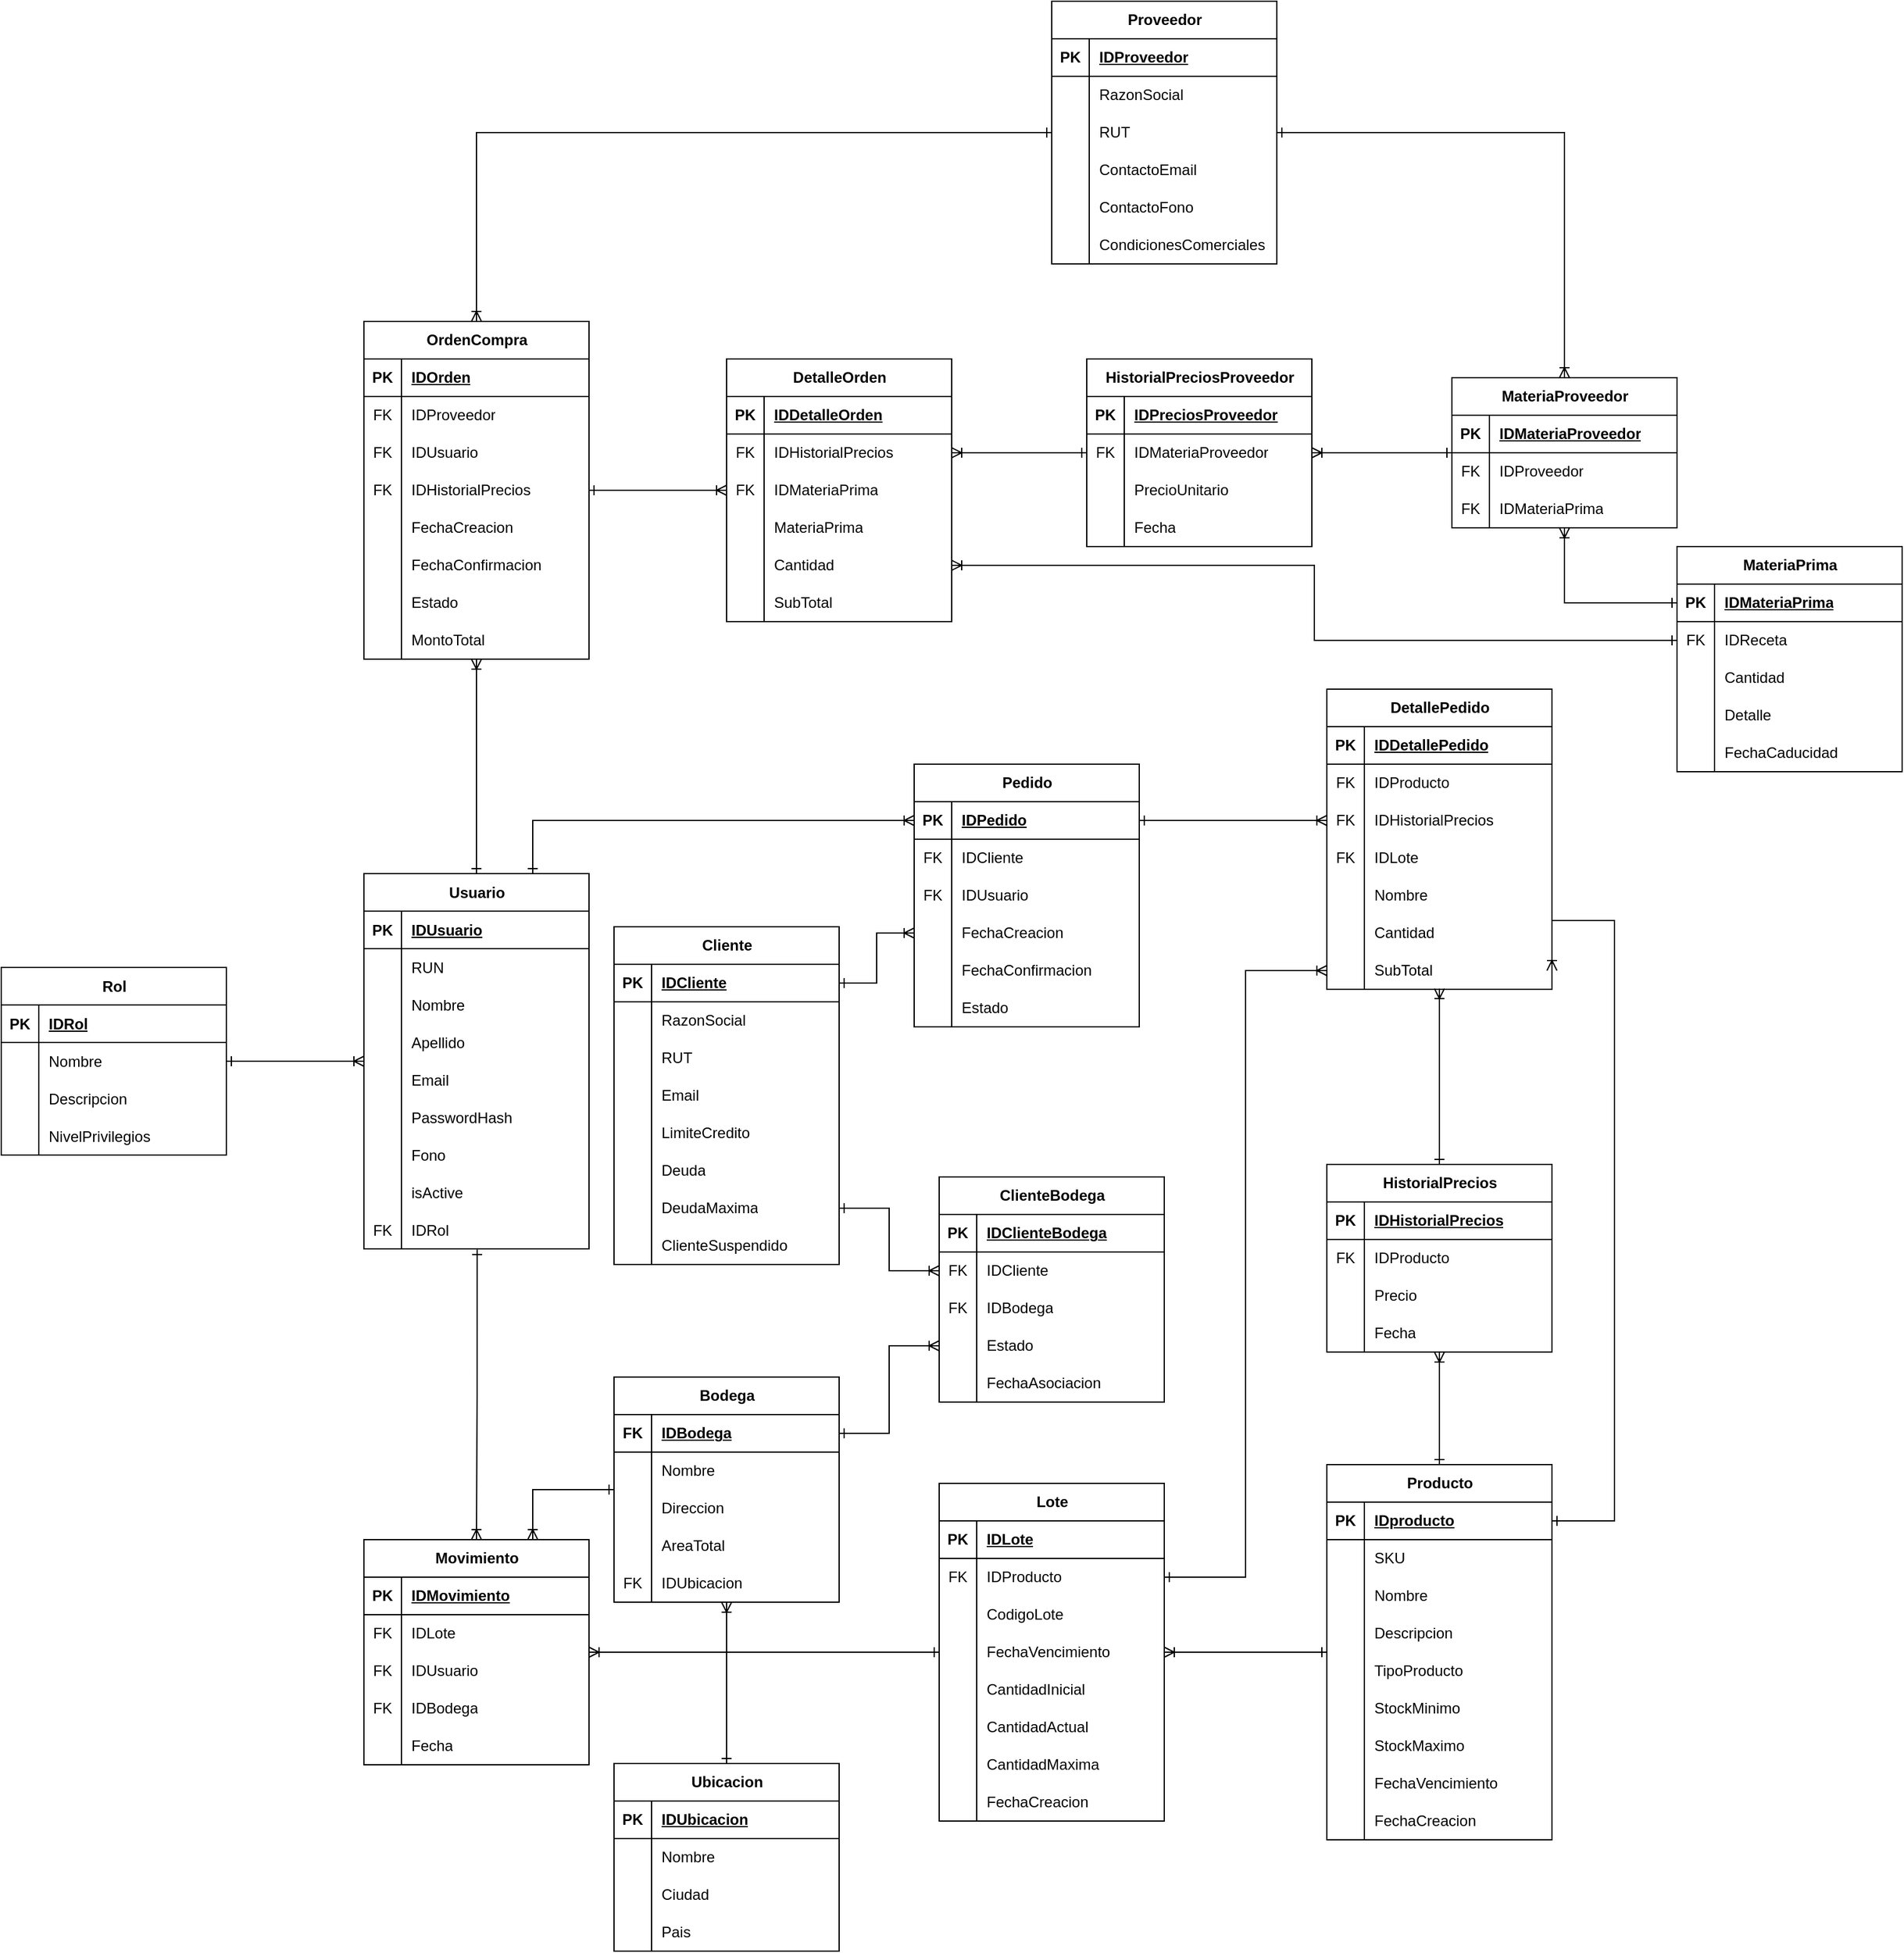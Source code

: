 <mxfile version="28.2.5">
  <diagram name="Página-1" id="GN3TBwoKHcsUqkgje9aI">
    <mxGraphModel dx="2693" dy="2207" grid="1" gridSize="10" guides="1" tooltips="1" connect="1" arrows="1" fold="1" page="1" pageScale="1" pageWidth="827" pageHeight="1169" math="0" shadow="0">
      <root>
        <mxCell id="0" />
        <mxCell id="1" parent="0" />
        <mxCell id="EdqBHNjw6nKF7Yn4yISP-1" value="Producto" style="shape=table;startSize=30;container=1;collapsible=1;childLayout=tableLayout;fixedRows=1;rowLines=0;fontStyle=1;align=center;resizeLast=1;html=1;" parent="1" vertex="1">
          <mxGeometry x="290" y="270" width="180" height="300" as="geometry" />
        </mxCell>
        <mxCell id="EdqBHNjw6nKF7Yn4yISP-2" value="" style="shape=tableRow;horizontal=0;startSize=0;swimlaneHead=0;swimlaneBody=0;fillColor=none;collapsible=0;dropTarget=0;points=[[0,0.5],[1,0.5]];portConstraint=eastwest;top=0;left=0;right=0;bottom=1;" parent="EdqBHNjw6nKF7Yn4yISP-1" vertex="1">
          <mxGeometry y="30" width="180" height="30" as="geometry" />
        </mxCell>
        <mxCell id="EdqBHNjw6nKF7Yn4yISP-3" value="PK" style="shape=partialRectangle;connectable=0;fillColor=none;top=0;left=0;bottom=0;right=0;fontStyle=1;overflow=hidden;whiteSpace=wrap;html=1;" parent="EdqBHNjw6nKF7Yn4yISP-2" vertex="1">
          <mxGeometry width="30" height="30" as="geometry">
            <mxRectangle width="30" height="30" as="alternateBounds" />
          </mxGeometry>
        </mxCell>
        <mxCell id="EdqBHNjw6nKF7Yn4yISP-4" value="IDproducto" style="shape=partialRectangle;connectable=0;fillColor=none;top=0;left=0;bottom=0;right=0;align=left;spacingLeft=6;fontStyle=5;overflow=hidden;whiteSpace=wrap;html=1;" parent="EdqBHNjw6nKF7Yn4yISP-2" vertex="1">
          <mxGeometry x="30" width="150" height="30" as="geometry">
            <mxRectangle width="150" height="30" as="alternateBounds" />
          </mxGeometry>
        </mxCell>
        <mxCell id="EdqBHNjw6nKF7Yn4yISP-5" value="" style="shape=tableRow;horizontal=0;startSize=0;swimlaneHead=0;swimlaneBody=0;fillColor=none;collapsible=0;dropTarget=0;points=[[0,0.5],[1,0.5]];portConstraint=eastwest;top=0;left=0;right=0;bottom=0;" parent="EdqBHNjw6nKF7Yn4yISP-1" vertex="1">
          <mxGeometry y="60" width="180" height="30" as="geometry" />
        </mxCell>
        <mxCell id="EdqBHNjw6nKF7Yn4yISP-6" value="" style="shape=partialRectangle;connectable=0;fillColor=none;top=0;left=0;bottom=0;right=0;editable=1;overflow=hidden;whiteSpace=wrap;html=1;" parent="EdqBHNjw6nKF7Yn4yISP-5" vertex="1">
          <mxGeometry width="30" height="30" as="geometry">
            <mxRectangle width="30" height="30" as="alternateBounds" />
          </mxGeometry>
        </mxCell>
        <mxCell id="EdqBHNjw6nKF7Yn4yISP-7" value="SKU&lt;span style=&quot;white-space: pre;&quot;&gt;&#x9;&lt;/span&gt;" style="shape=partialRectangle;connectable=0;fillColor=none;top=0;left=0;bottom=0;right=0;align=left;spacingLeft=6;overflow=hidden;whiteSpace=wrap;html=1;" parent="EdqBHNjw6nKF7Yn4yISP-5" vertex="1">
          <mxGeometry x="30" width="150" height="30" as="geometry">
            <mxRectangle width="150" height="30" as="alternateBounds" />
          </mxGeometry>
        </mxCell>
        <mxCell id="EdqBHNjw6nKF7Yn4yISP-8" value="" style="shape=tableRow;horizontal=0;startSize=0;swimlaneHead=0;swimlaneBody=0;fillColor=none;collapsible=0;dropTarget=0;points=[[0,0.5],[1,0.5]];portConstraint=eastwest;top=0;left=0;right=0;bottom=0;" parent="EdqBHNjw6nKF7Yn4yISP-1" vertex="1">
          <mxGeometry y="90" width="180" height="30" as="geometry" />
        </mxCell>
        <mxCell id="EdqBHNjw6nKF7Yn4yISP-9" value="" style="shape=partialRectangle;connectable=0;fillColor=none;top=0;left=0;bottom=0;right=0;editable=1;overflow=hidden;whiteSpace=wrap;html=1;" parent="EdqBHNjw6nKF7Yn4yISP-8" vertex="1">
          <mxGeometry width="30" height="30" as="geometry">
            <mxRectangle width="30" height="30" as="alternateBounds" />
          </mxGeometry>
        </mxCell>
        <mxCell id="EdqBHNjw6nKF7Yn4yISP-10" value="Nombre" style="shape=partialRectangle;connectable=0;fillColor=none;top=0;left=0;bottom=0;right=0;align=left;spacingLeft=6;overflow=hidden;whiteSpace=wrap;html=1;" parent="EdqBHNjw6nKF7Yn4yISP-8" vertex="1">
          <mxGeometry x="30" width="150" height="30" as="geometry">
            <mxRectangle width="150" height="30" as="alternateBounds" />
          </mxGeometry>
        </mxCell>
        <mxCell id="EdqBHNjw6nKF7Yn4yISP-11" value="" style="shape=tableRow;horizontal=0;startSize=0;swimlaneHead=0;swimlaneBody=0;fillColor=none;collapsible=0;dropTarget=0;points=[[0,0.5],[1,0.5]];portConstraint=eastwest;top=0;left=0;right=0;bottom=0;" parent="EdqBHNjw6nKF7Yn4yISP-1" vertex="1">
          <mxGeometry y="120" width="180" height="30" as="geometry" />
        </mxCell>
        <mxCell id="EdqBHNjw6nKF7Yn4yISP-12" value="" style="shape=partialRectangle;connectable=0;fillColor=none;top=0;left=0;bottom=0;right=0;editable=1;overflow=hidden;whiteSpace=wrap;html=1;" parent="EdqBHNjw6nKF7Yn4yISP-11" vertex="1">
          <mxGeometry width="30" height="30" as="geometry">
            <mxRectangle width="30" height="30" as="alternateBounds" />
          </mxGeometry>
        </mxCell>
        <mxCell id="EdqBHNjw6nKF7Yn4yISP-13" value="Descripcion" style="shape=partialRectangle;connectable=0;fillColor=none;top=0;left=0;bottom=0;right=0;align=left;spacingLeft=6;overflow=hidden;whiteSpace=wrap;html=1;" parent="EdqBHNjw6nKF7Yn4yISP-11" vertex="1">
          <mxGeometry x="30" width="150" height="30" as="geometry">
            <mxRectangle width="150" height="30" as="alternateBounds" />
          </mxGeometry>
        </mxCell>
        <mxCell id="EdqBHNjw6nKF7Yn4yISP-20" style="shape=tableRow;horizontal=0;startSize=0;swimlaneHead=0;swimlaneBody=0;fillColor=none;collapsible=0;dropTarget=0;points=[[0,0.5],[1,0.5]];portConstraint=eastwest;top=0;left=0;right=0;bottom=0;" parent="EdqBHNjw6nKF7Yn4yISP-1" vertex="1">
          <mxGeometry y="150" width="180" height="30" as="geometry" />
        </mxCell>
        <mxCell id="EdqBHNjw6nKF7Yn4yISP-21" style="shape=partialRectangle;connectable=0;fillColor=none;top=0;left=0;bottom=0;right=0;editable=1;overflow=hidden;whiteSpace=wrap;html=1;" parent="EdqBHNjw6nKF7Yn4yISP-20" vertex="1">
          <mxGeometry width="30" height="30" as="geometry">
            <mxRectangle width="30" height="30" as="alternateBounds" />
          </mxGeometry>
        </mxCell>
        <mxCell id="EdqBHNjw6nKF7Yn4yISP-22" value="TipoProducto" style="shape=partialRectangle;connectable=0;fillColor=none;top=0;left=0;bottom=0;right=0;align=left;spacingLeft=6;overflow=hidden;whiteSpace=wrap;html=1;" parent="EdqBHNjw6nKF7Yn4yISP-20" vertex="1">
          <mxGeometry x="30" width="150" height="30" as="geometry">
            <mxRectangle width="150" height="30" as="alternateBounds" />
          </mxGeometry>
        </mxCell>
        <mxCell id="EdqBHNjw6nKF7Yn4yISP-17" style="shape=tableRow;horizontal=0;startSize=0;swimlaneHead=0;swimlaneBody=0;fillColor=none;collapsible=0;dropTarget=0;points=[[0,0.5],[1,0.5]];portConstraint=eastwest;top=0;left=0;right=0;bottom=0;" parent="EdqBHNjw6nKF7Yn4yISP-1" vertex="1">
          <mxGeometry y="180" width="180" height="30" as="geometry" />
        </mxCell>
        <mxCell id="EdqBHNjw6nKF7Yn4yISP-18" style="shape=partialRectangle;connectable=0;fillColor=none;top=0;left=0;bottom=0;right=0;editable=1;overflow=hidden;whiteSpace=wrap;html=1;" parent="EdqBHNjw6nKF7Yn4yISP-17" vertex="1">
          <mxGeometry width="30" height="30" as="geometry">
            <mxRectangle width="30" height="30" as="alternateBounds" />
          </mxGeometry>
        </mxCell>
        <mxCell id="EdqBHNjw6nKF7Yn4yISP-19" value="StockMinimo" style="shape=partialRectangle;connectable=0;fillColor=none;top=0;left=0;bottom=0;right=0;align=left;spacingLeft=6;overflow=hidden;whiteSpace=wrap;html=1;" parent="EdqBHNjw6nKF7Yn4yISP-17" vertex="1">
          <mxGeometry x="30" width="150" height="30" as="geometry">
            <mxRectangle width="150" height="30" as="alternateBounds" />
          </mxGeometry>
        </mxCell>
        <mxCell id="EdqBHNjw6nKF7Yn4yISP-14" style="shape=tableRow;horizontal=0;startSize=0;swimlaneHead=0;swimlaneBody=0;fillColor=none;collapsible=0;dropTarget=0;points=[[0,0.5],[1,0.5]];portConstraint=eastwest;top=0;left=0;right=0;bottom=0;" parent="EdqBHNjw6nKF7Yn4yISP-1" vertex="1">
          <mxGeometry y="210" width="180" height="30" as="geometry" />
        </mxCell>
        <mxCell id="EdqBHNjw6nKF7Yn4yISP-15" style="shape=partialRectangle;connectable=0;fillColor=none;top=0;left=0;bottom=0;right=0;editable=1;overflow=hidden;whiteSpace=wrap;html=1;" parent="EdqBHNjw6nKF7Yn4yISP-14" vertex="1">
          <mxGeometry width="30" height="30" as="geometry">
            <mxRectangle width="30" height="30" as="alternateBounds" />
          </mxGeometry>
        </mxCell>
        <mxCell id="EdqBHNjw6nKF7Yn4yISP-16" value="StockMaximo" style="shape=partialRectangle;connectable=0;fillColor=none;top=0;left=0;bottom=0;right=0;align=left;spacingLeft=6;overflow=hidden;whiteSpace=wrap;html=1;" parent="EdqBHNjw6nKF7Yn4yISP-14" vertex="1">
          <mxGeometry x="30" width="150" height="30" as="geometry">
            <mxRectangle width="150" height="30" as="alternateBounds" />
          </mxGeometry>
        </mxCell>
        <mxCell id="EdqBHNjw6nKF7Yn4yISP-29" style="shape=tableRow;horizontal=0;startSize=0;swimlaneHead=0;swimlaneBody=0;fillColor=none;collapsible=0;dropTarget=0;points=[[0,0.5],[1,0.5]];portConstraint=eastwest;top=0;left=0;right=0;bottom=0;" parent="EdqBHNjw6nKF7Yn4yISP-1" vertex="1">
          <mxGeometry y="240" width="180" height="30" as="geometry" />
        </mxCell>
        <mxCell id="EdqBHNjw6nKF7Yn4yISP-30" style="shape=partialRectangle;connectable=0;fillColor=none;top=0;left=0;bottom=0;right=0;editable=1;overflow=hidden;whiteSpace=wrap;html=1;" parent="EdqBHNjw6nKF7Yn4yISP-29" vertex="1">
          <mxGeometry width="30" height="30" as="geometry">
            <mxRectangle width="30" height="30" as="alternateBounds" />
          </mxGeometry>
        </mxCell>
        <mxCell id="EdqBHNjw6nKF7Yn4yISP-31" value="FechaVencimiento" style="shape=partialRectangle;connectable=0;fillColor=none;top=0;left=0;bottom=0;right=0;align=left;spacingLeft=6;overflow=hidden;whiteSpace=wrap;html=1;" parent="EdqBHNjw6nKF7Yn4yISP-29" vertex="1">
          <mxGeometry x="30" width="150" height="30" as="geometry">
            <mxRectangle width="150" height="30" as="alternateBounds" />
          </mxGeometry>
        </mxCell>
        <mxCell id="EdqBHNjw6nKF7Yn4yISP-26" style="shape=tableRow;horizontal=0;startSize=0;swimlaneHead=0;swimlaneBody=0;fillColor=none;collapsible=0;dropTarget=0;points=[[0,0.5],[1,0.5]];portConstraint=eastwest;top=0;left=0;right=0;bottom=0;" parent="EdqBHNjw6nKF7Yn4yISP-1" vertex="1">
          <mxGeometry y="270" width="180" height="30" as="geometry" />
        </mxCell>
        <mxCell id="EdqBHNjw6nKF7Yn4yISP-27" style="shape=partialRectangle;connectable=0;fillColor=none;top=0;left=0;bottom=0;right=0;editable=1;overflow=hidden;whiteSpace=wrap;html=1;" parent="EdqBHNjw6nKF7Yn4yISP-26" vertex="1">
          <mxGeometry width="30" height="30" as="geometry">
            <mxRectangle width="30" height="30" as="alternateBounds" />
          </mxGeometry>
        </mxCell>
        <mxCell id="EdqBHNjw6nKF7Yn4yISP-28" value="FechaCreacion" style="shape=partialRectangle;connectable=0;fillColor=none;top=0;left=0;bottom=0;right=0;align=left;spacingLeft=6;overflow=hidden;whiteSpace=wrap;html=1;" parent="EdqBHNjw6nKF7Yn4yISP-26" vertex="1">
          <mxGeometry x="30" width="150" height="30" as="geometry">
            <mxRectangle width="150" height="30" as="alternateBounds" />
          </mxGeometry>
        </mxCell>
        <mxCell id="EdqBHNjw6nKF7Yn4yISP-46" value="MateriaPrima" style="shape=table;startSize=30;container=1;collapsible=1;childLayout=tableLayout;fixedRows=1;rowLines=0;fontStyle=1;align=center;resizeLast=1;html=1;" parent="1" vertex="1">
          <mxGeometry x="570" y="-464" width="180" height="180" as="geometry" />
        </mxCell>
        <mxCell id="EdqBHNjw6nKF7Yn4yISP-47" value="" style="shape=tableRow;horizontal=0;startSize=0;swimlaneHead=0;swimlaneBody=0;fillColor=none;collapsible=0;dropTarget=0;points=[[0,0.5],[1,0.5]];portConstraint=eastwest;top=0;left=0;right=0;bottom=1;" parent="EdqBHNjw6nKF7Yn4yISP-46" vertex="1">
          <mxGeometry y="30" width="180" height="30" as="geometry" />
        </mxCell>
        <mxCell id="EdqBHNjw6nKF7Yn4yISP-48" value="PK" style="shape=partialRectangle;connectable=0;fillColor=none;top=0;left=0;bottom=0;right=0;fontStyle=1;overflow=hidden;whiteSpace=wrap;html=1;" parent="EdqBHNjw6nKF7Yn4yISP-47" vertex="1">
          <mxGeometry width="30" height="30" as="geometry">
            <mxRectangle width="30" height="30" as="alternateBounds" />
          </mxGeometry>
        </mxCell>
        <mxCell id="EdqBHNjw6nKF7Yn4yISP-49" value="IDMateriaPrima" style="shape=partialRectangle;connectable=0;fillColor=none;top=0;left=0;bottom=0;right=0;align=left;spacingLeft=6;fontStyle=5;overflow=hidden;whiteSpace=wrap;html=1;" parent="EdqBHNjw6nKF7Yn4yISP-47" vertex="1">
          <mxGeometry x="30" width="150" height="30" as="geometry">
            <mxRectangle width="150" height="30" as="alternateBounds" />
          </mxGeometry>
        </mxCell>
        <mxCell id="EdqBHNjw6nKF7Yn4yISP-53" value="" style="shape=tableRow;horizontal=0;startSize=0;swimlaneHead=0;swimlaneBody=0;fillColor=none;collapsible=0;dropTarget=0;points=[[0,0.5],[1,0.5]];portConstraint=eastwest;top=0;left=0;right=0;bottom=0;" parent="EdqBHNjw6nKF7Yn4yISP-46" vertex="1">
          <mxGeometry y="60" width="180" height="30" as="geometry" />
        </mxCell>
        <mxCell id="EdqBHNjw6nKF7Yn4yISP-54" value="FK" style="shape=partialRectangle;connectable=0;fillColor=none;top=0;left=0;bottom=0;right=0;editable=1;overflow=hidden;whiteSpace=wrap;html=1;" parent="EdqBHNjw6nKF7Yn4yISP-53" vertex="1">
          <mxGeometry width="30" height="30" as="geometry">
            <mxRectangle width="30" height="30" as="alternateBounds" />
          </mxGeometry>
        </mxCell>
        <mxCell id="EdqBHNjw6nKF7Yn4yISP-55" value="IDReceta" style="shape=partialRectangle;connectable=0;fillColor=none;top=0;left=0;bottom=0;right=0;align=left;spacingLeft=6;overflow=hidden;whiteSpace=wrap;html=1;" parent="EdqBHNjw6nKF7Yn4yISP-53" vertex="1">
          <mxGeometry x="30" width="150" height="30" as="geometry">
            <mxRectangle width="150" height="30" as="alternateBounds" />
          </mxGeometry>
        </mxCell>
        <mxCell id="EdqBHNjw6nKF7Yn4yISP-61" style="shape=tableRow;horizontal=0;startSize=0;swimlaneHead=0;swimlaneBody=0;fillColor=none;collapsible=0;dropTarget=0;points=[[0,0.5],[1,0.5]];portConstraint=eastwest;top=0;left=0;right=0;bottom=0;" parent="EdqBHNjw6nKF7Yn4yISP-46" vertex="1">
          <mxGeometry y="90" width="180" height="30" as="geometry" />
        </mxCell>
        <mxCell id="EdqBHNjw6nKF7Yn4yISP-62" style="shape=partialRectangle;connectable=0;fillColor=none;top=0;left=0;bottom=0;right=0;editable=1;overflow=hidden;whiteSpace=wrap;html=1;" parent="EdqBHNjw6nKF7Yn4yISP-61" vertex="1">
          <mxGeometry width="30" height="30" as="geometry">
            <mxRectangle width="30" height="30" as="alternateBounds" />
          </mxGeometry>
        </mxCell>
        <mxCell id="EdqBHNjw6nKF7Yn4yISP-63" value="Cantidad" style="shape=partialRectangle;connectable=0;fillColor=none;top=0;left=0;bottom=0;right=0;align=left;spacingLeft=6;overflow=hidden;whiteSpace=wrap;html=1;" parent="EdqBHNjw6nKF7Yn4yISP-61" vertex="1">
          <mxGeometry x="30" width="150" height="30" as="geometry">
            <mxRectangle width="150" height="30" as="alternateBounds" />
          </mxGeometry>
        </mxCell>
        <mxCell id="EdqBHNjw6nKF7Yn4yISP-56" value="" style="shape=tableRow;horizontal=0;startSize=0;swimlaneHead=0;swimlaneBody=0;fillColor=none;collapsible=0;dropTarget=0;points=[[0,0.5],[1,0.5]];portConstraint=eastwest;top=0;left=0;right=0;bottom=0;" parent="EdqBHNjw6nKF7Yn4yISP-46" vertex="1">
          <mxGeometry y="120" width="180" height="30" as="geometry" />
        </mxCell>
        <mxCell id="EdqBHNjw6nKF7Yn4yISP-57" value="" style="shape=partialRectangle;connectable=0;fillColor=none;top=0;left=0;bottom=0;right=0;editable=1;overflow=hidden;whiteSpace=wrap;html=1;" parent="EdqBHNjw6nKF7Yn4yISP-56" vertex="1">
          <mxGeometry width="30" height="30" as="geometry">
            <mxRectangle width="30" height="30" as="alternateBounds" />
          </mxGeometry>
        </mxCell>
        <mxCell id="EdqBHNjw6nKF7Yn4yISP-58" value="Detalle" style="shape=partialRectangle;connectable=0;fillColor=none;top=0;left=0;bottom=0;right=0;align=left;spacingLeft=6;overflow=hidden;whiteSpace=wrap;html=1;" parent="EdqBHNjw6nKF7Yn4yISP-56" vertex="1">
          <mxGeometry x="30" width="150" height="30" as="geometry">
            <mxRectangle width="150" height="30" as="alternateBounds" />
          </mxGeometry>
        </mxCell>
        <mxCell id="aiFKBHxmN6leKBm-Q8Ep-27" style="shape=tableRow;horizontal=0;startSize=0;swimlaneHead=0;swimlaneBody=0;fillColor=none;collapsible=0;dropTarget=0;points=[[0,0.5],[1,0.5]];portConstraint=eastwest;top=0;left=0;right=0;bottom=0;" vertex="1" parent="EdqBHNjw6nKF7Yn4yISP-46">
          <mxGeometry y="150" width="180" height="30" as="geometry" />
        </mxCell>
        <mxCell id="aiFKBHxmN6leKBm-Q8Ep-28" style="shape=partialRectangle;connectable=0;fillColor=none;top=0;left=0;bottom=0;right=0;editable=1;overflow=hidden;whiteSpace=wrap;html=1;" vertex="1" parent="aiFKBHxmN6leKBm-Q8Ep-27">
          <mxGeometry width="30" height="30" as="geometry">
            <mxRectangle width="30" height="30" as="alternateBounds" />
          </mxGeometry>
        </mxCell>
        <mxCell id="aiFKBHxmN6leKBm-Q8Ep-29" value="FechaCaducidad" style="shape=partialRectangle;connectable=0;fillColor=none;top=0;left=0;bottom=0;right=0;align=left;spacingLeft=6;overflow=hidden;whiteSpace=wrap;html=1;" vertex="1" parent="aiFKBHxmN6leKBm-Q8Ep-27">
          <mxGeometry x="30" width="150" height="30" as="geometry">
            <mxRectangle width="150" height="30" as="alternateBounds" />
          </mxGeometry>
        </mxCell>
        <mxCell id="EdqBHNjw6nKF7Yn4yISP-116" style="edgeStyle=orthogonalEdgeStyle;rounded=0;orthogonalLoop=1;jettySize=auto;html=1;endArrow=ERoneToMany;endFill=0;startArrow=ERone;startFill=0;" parent="1" source="EdqBHNjw6nKF7Yn4yISP-67" target="EdqBHNjw6nKF7Yn4yISP-90" edge="1">
          <mxGeometry relative="1" as="geometry" />
        </mxCell>
        <mxCell id="EdqBHNjw6nKF7Yn4yISP-272" style="edgeStyle=orthogonalEdgeStyle;rounded=0;orthogonalLoop=1;jettySize=auto;html=1;startArrow=ERone;startFill=0;endArrow=ERoneToMany;endFill=0;" parent="1" source="EdqBHNjw6nKF7Yn4yISP-67" target="EdqBHNjw6nKF7Yn4yISP-252" edge="1">
          <mxGeometry relative="1" as="geometry" />
        </mxCell>
        <mxCell id="EdqBHNjw6nKF7Yn4yISP-67" value="Proveedor" style="shape=table;startSize=30;container=1;collapsible=1;childLayout=tableLayout;fixedRows=1;rowLines=0;fontStyle=1;align=center;resizeLast=1;html=1;" parent="1" vertex="1">
          <mxGeometry x="70" y="-900" width="180" height="210" as="geometry" />
        </mxCell>
        <mxCell id="EdqBHNjw6nKF7Yn4yISP-68" value="" style="shape=tableRow;horizontal=0;startSize=0;swimlaneHead=0;swimlaneBody=0;fillColor=none;collapsible=0;dropTarget=0;points=[[0,0.5],[1,0.5]];portConstraint=eastwest;top=0;left=0;right=0;bottom=1;" parent="EdqBHNjw6nKF7Yn4yISP-67" vertex="1">
          <mxGeometry y="30" width="180" height="30" as="geometry" />
        </mxCell>
        <mxCell id="EdqBHNjw6nKF7Yn4yISP-69" value="PK" style="shape=partialRectangle;connectable=0;fillColor=none;top=0;left=0;bottom=0;right=0;fontStyle=1;overflow=hidden;whiteSpace=wrap;html=1;" parent="EdqBHNjw6nKF7Yn4yISP-68" vertex="1">
          <mxGeometry width="30" height="30" as="geometry">
            <mxRectangle width="30" height="30" as="alternateBounds" />
          </mxGeometry>
        </mxCell>
        <mxCell id="EdqBHNjw6nKF7Yn4yISP-70" value="IDProveedor" style="shape=partialRectangle;connectable=0;fillColor=none;top=0;left=0;bottom=0;right=0;align=left;spacingLeft=6;fontStyle=5;overflow=hidden;whiteSpace=wrap;html=1;" parent="EdqBHNjw6nKF7Yn4yISP-68" vertex="1">
          <mxGeometry x="30" width="150" height="30" as="geometry">
            <mxRectangle width="150" height="30" as="alternateBounds" />
          </mxGeometry>
        </mxCell>
        <mxCell id="EdqBHNjw6nKF7Yn4yISP-71" value="" style="shape=tableRow;horizontal=0;startSize=0;swimlaneHead=0;swimlaneBody=0;fillColor=none;collapsible=0;dropTarget=0;points=[[0,0.5],[1,0.5]];portConstraint=eastwest;top=0;left=0;right=0;bottom=0;" parent="EdqBHNjw6nKF7Yn4yISP-67" vertex="1">
          <mxGeometry y="60" width="180" height="30" as="geometry" />
        </mxCell>
        <mxCell id="EdqBHNjw6nKF7Yn4yISP-72" value="" style="shape=partialRectangle;connectable=0;fillColor=none;top=0;left=0;bottom=0;right=0;editable=1;overflow=hidden;whiteSpace=wrap;html=1;" parent="EdqBHNjw6nKF7Yn4yISP-71" vertex="1">
          <mxGeometry width="30" height="30" as="geometry">
            <mxRectangle width="30" height="30" as="alternateBounds" />
          </mxGeometry>
        </mxCell>
        <mxCell id="EdqBHNjw6nKF7Yn4yISP-73" value="RazonSocial" style="shape=partialRectangle;connectable=0;fillColor=none;top=0;left=0;bottom=0;right=0;align=left;spacingLeft=6;overflow=hidden;whiteSpace=wrap;html=1;" parent="EdqBHNjw6nKF7Yn4yISP-71" vertex="1">
          <mxGeometry x="30" width="150" height="30" as="geometry">
            <mxRectangle width="150" height="30" as="alternateBounds" />
          </mxGeometry>
        </mxCell>
        <mxCell id="EdqBHNjw6nKF7Yn4yISP-74" value="" style="shape=tableRow;horizontal=0;startSize=0;swimlaneHead=0;swimlaneBody=0;fillColor=none;collapsible=0;dropTarget=0;points=[[0,0.5],[1,0.5]];portConstraint=eastwest;top=0;left=0;right=0;bottom=0;" parent="EdqBHNjw6nKF7Yn4yISP-67" vertex="1">
          <mxGeometry y="90" width="180" height="30" as="geometry" />
        </mxCell>
        <mxCell id="EdqBHNjw6nKF7Yn4yISP-75" value="" style="shape=partialRectangle;connectable=0;fillColor=none;top=0;left=0;bottom=0;right=0;editable=1;overflow=hidden;whiteSpace=wrap;html=1;" parent="EdqBHNjw6nKF7Yn4yISP-74" vertex="1">
          <mxGeometry width="30" height="30" as="geometry">
            <mxRectangle width="30" height="30" as="alternateBounds" />
          </mxGeometry>
        </mxCell>
        <mxCell id="EdqBHNjw6nKF7Yn4yISP-76" value="RUT" style="shape=partialRectangle;connectable=0;fillColor=none;top=0;left=0;bottom=0;right=0;align=left;spacingLeft=6;overflow=hidden;whiteSpace=wrap;html=1;" parent="EdqBHNjw6nKF7Yn4yISP-74" vertex="1">
          <mxGeometry x="30" width="150" height="30" as="geometry">
            <mxRectangle width="150" height="30" as="alternateBounds" />
          </mxGeometry>
        </mxCell>
        <mxCell id="EdqBHNjw6nKF7Yn4yISP-77" value="" style="shape=tableRow;horizontal=0;startSize=0;swimlaneHead=0;swimlaneBody=0;fillColor=none;collapsible=0;dropTarget=0;points=[[0,0.5],[1,0.5]];portConstraint=eastwest;top=0;left=0;right=0;bottom=0;" parent="EdqBHNjw6nKF7Yn4yISP-67" vertex="1">
          <mxGeometry y="120" width="180" height="30" as="geometry" />
        </mxCell>
        <mxCell id="EdqBHNjw6nKF7Yn4yISP-78" value="" style="shape=partialRectangle;connectable=0;fillColor=none;top=0;left=0;bottom=0;right=0;editable=1;overflow=hidden;whiteSpace=wrap;html=1;" parent="EdqBHNjw6nKF7Yn4yISP-77" vertex="1">
          <mxGeometry width="30" height="30" as="geometry">
            <mxRectangle width="30" height="30" as="alternateBounds" />
          </mxGeometry>
        </mxCell>
        <mxCell id="EdqBHNjw6nKF7Yn4yISP-79" value="ContactoEmail" style="shape=partialRectangle;connectable=0;fillColor=none;top=0;left=0;bottom=0;right=0;align=left;spacingLeft=6;overflow=hidden;whiteSpace=wrap;html=1;" parent="EdqBHNjw6nKF7Yn4yISP-77" vertex="1">
          <mxGeometry x="30" width="150" height="30" as="geometry">
            <mxRectangle width="150" height="30" as="alternateBounds" />
          </mxGeometry>
        </mxCell>
        <mxCell id="EdqBHNjw6nKF7Yn4yISP-80" style="shape=tableRow;horizontal=0;startSize=0;swimlaneHead=0;swimlaneBody=0;fillColor=none;collapsible=0;dropTarget=0;points=[[0,0.5],[1,0.5]];portConstraint=eastwest;top=0;left=0;right=0;bottom=0;" parent="EdqBHNjw6nKF7Yn4yISP-67" vertex="1">
          <mxGeometry y="150" width="180" height="30" as="geometry" />
        </mxCell>
        <mxCell id="EdqBHNjw6nKF7Yn4yISP-81" style="shape=partialRectangle;connectable=0;fillColor=none;top=0;left=0;bottom=0;right=0;editable=1;overflow=hidden;whiteSpace=wrap;html=1;" parent="EdqBHNjw6nKF7Yn4yISP-80" vertex="1">
          <mxGeometry width="30" height="30" as="geometry">
            <mxRectangle width="30" height="30" as="alternateBounds" />
          </mxGeometry>
        </mxCell>
        <mxCell id="EdqBHNjw6nKF7Yn4yISP-82" value="ContactoFono" style="shape=partialRectangle;connectable=0;fillColor=none;top=0;left=0;bottom=0;right=0;align=left;spacingLeft=6;overflow=hidden;whiteSpace=wrap;html=1;" parent="EdqBHNjw6nKF7Yn4yISP-80" vertex="1">
          <mxGeometry x="30" width="150" height="30" as="geometry">
            <mxRectangle width="150" height="30" as="alternateBounds" />
          </mxGeometry>
        </mxCell>
        <mxCell id="EdqBHNjw6nKF7Yn4yISP-83" style="shape=tableRow;horizontal=0;startSize=0;swimlaneHead=0;swimlaneBody=0;fillColor=none;collapsible=0;dropTarget=0;points=[[0,0.5],[1,0.5]];portConstraint=eastwest;top=0;left=0;right=0;bottom=0;" parent="EdqBHNjw6nKF7Yn4yISP-67" vertex="1">
          <mxGeometry y="180" width="180" height="30" as="geometry" />
        </mxCell>
        <mxCell id="EdqBHNjw6nKF7Yn4yISP-84" style="shape=partialRectangle;connectable=0;fillColor=none;top=0;left=0;bottom=0;right=0;editable=1;overflow=hidden;whiteSpace=wrap;html=1;" parent="EdqBHNjw6nKF7Yn4yISP-83" vertex="1">
          <mxGeometry width="30" height="30" as="geometry">
            <mxRectangle width="30" height="30" as="alternateBounds" />
          </mxGeometry>
        </mxCell>
        <mxCell id="EdqBHNjw6nKF7Yn4yISP-85" value="CondicionesComerciales" style="shape=partialRectangle;connectable=0;fillColor=none;top=0;left=0;bottom=0;right=0;align=left;spacingLeft=6;overflow=hidden;whiteSpace=wrap;html=1;" parent="EdqBHNjw6nKF7Yn4yISP-83" vertex="1">
          <mxGeometry x="30" width="150" height="30" as="geometry">
            <mxRectangle width="150" height="30" as="alternateBounds" />
          </mxGeometry>
        </mxCell>
        <mxCell id="EdqBHNjw6nKF7Yn4yISP-117" style="rounded=0;orthogonalLoop=1;jettySize=auto;html=1;entryX=0;entryY=0.5;entryDx=0;entryDy=0;edgeStyle=orthogonalEdgeStyle;endArrow=ERone;endFill=0;startArrow=ERoneToMany;startFill=0;" parent="1" source="EdqBHNjw6nKF7Yn4yISP-90" target="EdqBHNjw6nKF7Yn4yISP-47" edge="1">
          <mxGeometry relative="1" as="geometry">
            <mxPoint x="580" y="-270" as="targetPoint" />
          </mxGeometry>
        </mxCell>
        <mxCell id="EdqBHNjw6nKF7Yn4yISP-118" style="edgeStyle=orthogonalEdgeStyle;rounded=0;orthogonalLoop=1;jettySize=auto;html=1;endArrow=ERoneToMany;endFill=0;startArrow=ERone;startFill=0;" parent="1" source="EdqBHNjw6nKF7Yn4yISP-90" target="EdqBHNjw6nKF7Yn4yISP-103" edge="1">
          <mxGeometry relative="1" as="geometry" />
        </mxCell>
        <mxCell id="EdqBHNjw6nKF7Yn4yISP-90" value="MateriaProveedor" style="shape=table;startSize=30;container=1;collapsible=1;childLayout=tableLayout;fixedRows=1;rowLines=0;fontStyle=1;align=center;resizeLast=1;html=1;" parent="1" vertex="1">
          <mxGeometry x="390" y="-599" width="180" height="120" as="geometry" />
        </mxCell>
        <mxCell id="EdqBHNjw6nKF7Yn4yISP-91" value="" style="shape=tableRow;horizontal=0;startSize=0;swimlaneHead=0;swimlaneBody=0;fillColor=none;collapsible=0;dropTarget=0;points=[[0,0.5],[1,0.5]];portConstraint=eastwest;top=0;left=0;right=0;bottom=1;" parent="EdqBHNjw6nKF7Yn4yISP-90" vertex="1">
          <mxGeometry y="30" width="180" height="30" as="geometry" />
        </mxCell>
        <mxCell id="EdqBHNjw6nKF7Yn4yISP-92" value="PK" style="shape=partialRectangle;connectable=0;fillColor=none;top=0;left=0;bottom=0;right=0;fontStyle=1;overflow=hidden;whiteSpace=wrap;html=1;" parent="EdqBHNjw6nKF7Yn4yISP-91" vertex="1">
          <mxGeometry width="30" height="30" as="geometry">
            <mxRectangle width="30" height="30" as="alternateBounds" />
          </mxGeometry>
        </mxCell>
        <mxCell id="EdqBHNjw6nKF7Yn4yISP-93" value="IDMateriaProveedor" style="shape=partialRectangle;connectable=0;fillColor=none;top=0;left=0;bottom=0;right=0;align=left;spacingLeft=6;fontStyle=5;overflow=hidden;whiteSpace=wrap;html=1;" parent="EdqBHNjw6nKF7Yn4yISP-91" vertex="1">
          <mxGeometry x="30" width="150" height="30" as="geometry">
            <mxRectangle width="150" height="30" as="alternateBounds" />
          </mxGeometry>
        </mxCell>
        <mxCell id="EdqBHNjw6nKF7Yn4yISP-94" value="" style="shape=tableRow;horizontal=0;startSize=0;swimlaneHead=0;swimlaneBody=0;fillColor=none;collapsible=0;dropTarget=0;points=[[0,0.5],[1,0.5]];portConstraint=eastwest;top=0;left=0;right=0;bottom=0;" parent="EdqBHNjw6nKF7Yn4yISP-90" vertex="1">
          <mxGeometry y="60" width="180" height="30" as="geometry" />
        </mxCell>
        <mxCell id="EdqBHNjw6nKF7Yn4yISP-95" value="FK" style="shape=partialRectangle;connectable=0;fillColor=none;top=0;left=0;bottom=0;right=0;editable=1;overflow=hidden;whiteSpace=wrap;html=1;" parent="EdqBHNjw6nKF7Yn4yISP-94" vertex="1">
          <mxGeometry width="30" height="30" as="geometry">
            <mxRectangle width="30" height="30" as="alternateBounds" />
          </mxGeometry>
        </mxCell>
        <mxCell id="EdqBHNjw6nKF7Yn4yISP-96" value="IDProveedor" style="shape=partialRectangle;connectable=0;fillColor=none;top=0;left=0;bottom=0;right=0;align=left;spacingLeft=6;overflow=hidden;whiteSpace=wrap;html=1;" parent="EdqBHNjw6nKF7Yn4yISP-94" vertex="1">
          <mxGeometry x="30" width="150" height="30" as="geometry">
            <mxRectangle width="150" height="30" as="alternateBounds" />
          </mxGeometry>
        </mxCell>
        <mxCell id="EdqBHNjw6nKF7Yn4yISP-97" value="" style="shape=tableRow;horizontal=0;startSize=0;swimlaneHead=0;swimlaneBody=0;fillColor=none;collapsible=0;dropTarget=0;points=[[0,0.5],[1,0.5]];portConstraint=eastwest;top=0;left=0;right=0;bottom=0;" parent="EdqBHNjw6nKF7Yn4yISP-90" vertex="1">
          <mxGeometry y="90" width="180" height="30" as="geometry" />
        </mxCell>
        <mxCell id="EdqBHNjw6nKF7Yn4yISP-98" value="FK" style="shape=partialRectangle;connectable=0;fillColor=none;top=0;left=0;bottom=0;right=0;editable=1;overflow=hidden;whiteSpace=wrap;html=1;" parent="EdqBHNjw6nKF7Yn4yISP-97" vertex="1">
          <mxGeometry width="30" height="30" as="geometry">
            <mxRectangle width="30" height="30" as="alternateBounds" />
          </mxGeometry>
        </mxCell>
        <mxCell id="EdqBHNjw6nKF7Yn4yISP-99" value="IDMateriaPrima" style="shape=partialRectangle;connectable=0;fillColor=none;top=0;left=0;bottom=0;right=0;align=left;spacingLeft=6;overflow=hidden;whiteSpace=wrap;html=1;" parent="EdqBHNjw6nKF7Yn4yISP-97" vertex="1">
          <mxGeometry x="30" width="150" height="30" as="geometry">
            <mxRectangle width="150" height="30" as="alternateBounds" />
          </mxGeometry>
        </mxCell>
        <mxCell id="EdqBHNjw6nKF7Yn4yISP-103" value="HistorialPreciosProveedor" style="shape=table;startSize=30;container=1;collapsible=1;childLayout=tableLayout;fixedRows=1;rowLines=0;fontStyle=1;align=center;resizeLast=1;html=1;" parent="1" vertex="1">
          <mxGeometry x="98" y="-614" width="180" height="150" as="geometry" />
        </mxCell>
        <mxCell id="EdqBHNjw6nKF7Yn4yISP-104" value="" style="shape=tableRow;horizontal=0;startSize=0;swimlaneHead=0;swimlaneBody=0;fillColor=none;collapsible=0;dropTarget=0;points=[[0,0.5],[1,0.5]];portConstraint=eastwest;top=0;left=0;right=0;bottom=1;" parent="EdqBHNjw6nKF7Yn4yISP-103" vertex="1">
          <mxGeometry y="30" width="180" height="30" as="geometry" />
        </mxCell>
        <mxCell id="EdqBHNjw6nKF7Yn4yISP-105" value="PK" style="shape=partialRectangle;connectable=0;fillColor=none;top=0;left=0;bottom=0;right=0;fontStyle=1;overflow=hidden;whiteSpace=wrap;html=1;" parent="EdqBHNjw6nKF7Yn4yISP-104" vertex="1">
          <mxGeometry width="30" height="30" as="geometry">
            <mxRectangle width="30" height="30" as="alternateBounds" />
          </mxGeometry>
        </mxCell>
        <mxCell id="EdqBHNjw6nKF7Yn4yISP-106" value="IDPreciosProveedor" style="shape=partialRectangle;connectable=0;fillColor=none;top=0;left=0;bottom=0;right=0;align=left;spacingLeft=6;fontStyle=5;overflow=hidden;whiteSpace=wrap;html=1;" parent="EdqBHNjw6nKF7Yn4yISP-104" vertex="1">
          <mxGeometry x="30" width="150" height="30" as="geometry">
            <mxRectangle width="150" height="30" as="alternateBounds" />
          </mxGeometry>
        </mxCell>
        <mxCell id="EdqBHNjw6nKF7Yn4yISP-107" value="" style="shape=tableRow;horizontal=0;startSize=0;swimlaneHead=0;swimlaneBody=0;fillColor=none;collapsible=0;dropTarget=0;points=[[0,0.5],[1,0.5]];portConstraint=eastwest;top=0;left=0;right=0;bottom=0;" parent="EdqBHNjw6nKF7Yn4yISP-103" vertex="1">
          <mxGeometry y="60" width="180" height="30" as="geometry" />
        </mxCell>
        <mxCell id="EdqBHNjw6nKF7Yn4yISP-108" value="FK" style="shape=partialRectangle;connectable=0;fillColor=none;top=0;left=0;bottom=0;right=0;editable=1;overflow=hidden;whiteSpace=wrap;html=1;" parent="EdqBHNjw6nKF7Yn4yISP-107" vertex="1">
          <mxGeometry width="30" height="30" as="geometry">
            <mxRectangle width="30" height="30" as="alternateBounds" />
          </mxGeometry>
        </mxCell>
        <mxCell id="EdqBHNjw6nKF7Yn4yISP-109" value="IDMateriaProveedor" style="shape=partialRectangle;connectable=0;fillColor=none;top=0;left=0;bottom=0;right=0;align=left;spacingLeft=6;overflow=hidden;whiteSpace=wrap;html=1;" parent="EdqBHNjw6nKF7Yn4yISP-107" vertex="1">
          <mxGeometry x="30" width="150" height="30" as="geometry">
            <mxRectangle width="150" height="30" as="alternateBounds" />
          </mxGeometry>
        </mxCell>
        <mxCell id="EdqBHNjw6nKF7Yn4yISP-110" value="" style="shape=tableRow;horizontal=0;startSize=0;swimlaneHead=0;swimlaneBody=0;fillColor=none;collapsible=0;dropTarget=0;points=[[0,0.5],[1,0.5]];portConstraint=eastwest;top=0;left=0;right=0;bottom=0;" parent="EdqBHNjw6nKF7Yn4yISP-103" vertex="1">
          <mxGeometry y="90" width="180" height="30" as="geometry" />
        </mxCell>
        <mxCell id="EdqBHNjw6nKF7Yn4yISP-111" value="" style="shape=partialRectangle;connectable=0;fillColor=none;top=0;left=0;bottom=0;right=0;editable=1;overflow=hidden;whiteSpace=wrap;html=1;" parent="EdqBHNjw6nKF7Yn4yISP-110" vertex="1">
          <mxGeometry width="30" height="30" as="geometry">
            <mxRectangle width="30" height="30" as="alternateBounds" />
          </mxGeometry>
        </mxCell>
        <mxCell id="EdqBHNjw6nKF7Yn4yISP-112" value="PrecioUnitario" style="shape=partialRectangle;connectable=0;fillColor=none;top=0;left=0;bottom=0;right=0;align=left;spacingLeft=6;overflow=hidden;whiteSpace=wrap;html=1;" parent="EdqBHNjw6nKF7Yn4yISP-110" vertex="1">
          <mxGeometry x="30" width="150" height="30" as="geometry">
            <mxRectangle width="150" height="30" as="alternateBounds" />
          </mxGeometry>
        </mxCell>
        <mxCell id="EdqBHNjw6nKF7Yn4yISP-113" value="" style="shape=tableRow;horizontal=0;startSize=0;swimlaneHead=0;swimlaneBody=0;fillColor=none;collapsible=0;dropTarget=0;points=[[0,0.5],[1,0.5]];portConstraint=eastwest;top=0;left=0;right=0;bottom=0;" parent="EdqBHNjw6nKF7Yn4yISP-103" vertex="1">
          <mxGeometry y="120" width="180" height="30" as="geometry" />
        </mxCell>
        <mxCell id="EdqBHNjw6nKF7Yn4yISP-114" value="" style="shape=partialRectangle;connectable=0;fillColor=none;top=0;left=0;bottom=0;right=0;editable=1;overflow=hidden;whiteSpace=wrap;html=1;" parent="EdqBHNjw6nKF7Yn4yISP-113" vertex="1">
          <mxGeometry width="30" height="30" as="geometry">
            <mxRectangle width="30" height="30" as="alternateBounds" />
          </mxGeometry>
        </mxCell>
        <mxCell id="EdqBHNjw6nKF7Yn4yISP-115" value="Fecha" style="shape=partialRectangle;connectable=0;fillColor=none;top=0;left=0;bottom=0;right=0;align=left;spacingLeft=6;overflow=hidden;whiteSpace=wrap;html=1;" parent="EdqBHNjw6nKF7Yn4yISP-113" vertex="1">
          <mxGeometry x="30" width="150" height="30" as="geometry">
            <mxRectangle width="150" height="30" as="alternateBounds" />
          </mxGeometry>
        </mxCell>
        <mxCell id="EdqBHNjw6nKF7Yn4yISP-157" style="edgeStyle=orthogonalEdgeStyle;rounded=0;orthogonalLoop=1;jettySize=auto;html=1;endArrow=ERone;endFill=0;startArrow=ERoneToMany;startFill=0;" parent="1" source="EdqBHNjw6nKF7Yn4yISP-135" target="EdqBHNjw6nKF7Yn4yISP-1" edge="1">
          <mxGeometry relative="1" as="geometry" />
        </mxCell>
        <mxCell id="EdqBHNjw6nKF7Yn4yISP-174" style="edgeStyle=orthogonalEdgeStyle;rounded=0;orthogonalLoop=1;jettySize=auto;html=1;endArrow=ERoneToMany;endFill=0;startArrow=ERone;startFill=0;" parent="1" source="EdqBHNjw6nKF7Yn4yISP-135" target="EdqBHNjw6nKF7Yn4yISP-158" edge="1">
          <mxGeometry relative="1" as="geometry" />
        </mxCell>
        <mxCell id="aiFKBHxmN6leKBm-Q8Ep-2" style="edgeStyle=orthogonalEdgeStyle;rounded=0;orthogonalLoop=1;jettySize=auto;html=1;entryX=0;entryY=0.5;entryDx=0;entryDy=0;exitX=1;exitY=0.5;exitDx=0;exitDy=0;endArrow=ERoneToMany;endFill=0;startArrow=ERone;startFill=0;" edge="1" parent="1" source="EdqBHNjw6nKF7Yn4yISP-139" target="EdqBHNjw6nKF7Yn4yISP-400">
          <mxGeometry relative="1" as="geometry" />
        </mxCell>
        <mxCell id="EdqBHNjw6nKF7Yn4yISP-135" value="Lote" style="shape=table;startSize=30;container=1;collapsible=1;childLayout=tableLayout;fixedRows=1;rowLines=0;fontStyle=1;align=center;resizeLast=1;html=1;" parent="1" vertex="1">
          <mxGeometry x="-20" y="285" width="180" height="270" as="geometry" />
        </mxCell>
        <mxCell id="EdqBHNjw6nKF7Yn4yISP-136" value="" style="shape=tableRow;horizontal=0;startSize=0;swimlaneHead=0;swimlaneBody=0;fillColor=none;collapsible=0;dropTarget=0;points=[[0,0.5],[1,0.5]];portConstraint=eastwest;top=0;left=0;right=0;bottom=1;" parent="EdqBHNjw6nKF7Yn4yISP-135" vertex="1">
          <mxGeometry y="30" width="180" height="30" as="geometry" />
        </mxCell>
        <mxCell id="EdqBHNjw6nKF7Yn4yISP-137" value="PK" style="shape=partialRectangle;connectable=0;fillColor=none;top=0;left=0;bottom=0;right=0;fontStyle=1;overflow=hidden;whiteSpace=wrap;html=1;" parent="EdqBHNjw6nKF7Yn4yISP-136" vertex="1">
          <mxGeometry width="30" height="30" as="geometry">
            <mxRectangle width="30" height="30" as="alternateBounds" />
          </mxGeometry>
        </mxCell>
        <mxCell id="EdqBHNjw6nKF7Yn4yISP-138" value="IDLote" style="shape=partialRectangle;connectable=0;fillColor=none;top=0;left=0;bottom=0;right=0;align=left;spacingLeft=6;fontStyle=5;overflow=hidden;whiteSpace=wrap;html=1;" parent="EdqBHNjw6nKF7Yn4yISP-136" vertex="1">
          <mxGeometry x="30" width="150" height="30" as="geometry">
            <mxRectangle width="150" height="30" as="alternateBounds" />
          </mxGeometry>
        </mxCell>
        <mxCell id="EdqBHNjw6nKF7Yn4yISP-139" value="" style="shape=tableRow;horizontal=0;startSize=0;swimlaneHead=0;swimlaneBody=0;fillColor=none;collapsible=0;dropTarget=0;points=[[0,0.5],[1,0.5]];portConstraint=eastwest;top=0;left=0;right=0;bottom=0;" parent="EdqBHNjw6nKF7Yn4yISP-135" vertex="1">
          <mxGeometry y="60" width="180" height="30" as="geometry" />
        </mxCell>
        <mxCell id="EdqBHNjw6nKF7Yn4yISP-140" value="FK" style="shape=partialRectangle;connectable=0;fillColor=none;top=0;left=0;bottom=0;right=0;editable=1;overflow=hidden;whiteSpace=wrap;html=1;" parent="EdqBHNjw6nKF7Yn4yISP-139" vertex="1">
          <mxGeometry width="30" height="30" as="geometry">
            <mxRectangle width="30" height="30" as="alternateBounds" />
          </mxGeometry>
        </mxCell>
        <mxCell id="EdqBHNjw6nKF7Yn4yISP-141" value="IDProducto" style="shape=partialRectangle;connectable=0;fillColor=none;top=0;left=0;bottom=0;right=0;align=left;spacingLeft=6;overflow=hidden;whiteSpace=wrap;html=1;" parent="EdqBHNjw6nKF7Yn4yISP-139" vertex="1">
          <mxGeometry x="30" width="150" height="30" as="geometry">
            <mxRectangle width="150" height="30" as="alternateBounds" />
          </mxGeometry>
        </mxCell>
        <mxCell id="EdqBHNjw6nKF7Yn4yISP-142" value="" style="shape=tableRow;horizontal=0;startSize=0;swimlaneHead=0;swimlaneBody=0;fillColor=none;collapsible=0;dropTarget=0;points=[[0,0.5],[1,0.5]];portConstraint=eastwest;top=0;left=0;right=0;bottom=0;" parent="EdqBHNjw6nKF7Yn4yISP-135" vertex="1">
          <mxGeometry y="90" width="180" height="30" as="geometry" />
        </mxCell>
        <mxCell id="EdqBHNjw6nKF7Yn4yISP-143" value="" style="shape=partialRectangle;connectable=0;fillColor=none;top=0;left=0;bottom=0;right=0;editable=1;overflow=hidden;whiteSpace=wrap;html=1;" parent="EdqBHNjw6nKF7Yn4yISP-142" vertex="1">
          <mxGeometry width="30" height="30" as="geometry">
            <mxRectangle width="30" height="30" as="alternateBounds" />
          </mxGeometry>
        </mxCell>
        <mxCell id="EdqBHNjw6nKF7Yn4yISP-144" value="CodigoLote" style="shape=partialRectangle;connectable=0;fillColor=none;top=0;left=0;bottom=0;right=0;align=left;spacingLeft=6;overflow=hidden;whiteSpace=wrap;html=1;" parent="EdqBHNjw6nKF7Yn4yISP-142" vertex="1">
          <mxGeometry x="30" width="150" height="30" as="geometry">
            <mxRectangle width="150" height="30" as="alternateBounds" />
          </mxGeometry>
        </mxCell>
        <mxCell id="EdqBHNjw6nKF7Yn4yISP-145" value="" style="shape=tableRow;horizontal=0;startSize=0;swimlaneHead=0;swimlaneBody=0;fillColor=none;collapsible=0;dropTarget=0;points=[[0,0.5],[1,0.5]];portConstraint=eastwest;top=0;left=0;right=0;bottom=0;" parent="EdqBHNjw6nKF7Yn4yISP-135" vertex="1">
          <mxGeometry y="120" width="180" height="30" as="geometry" />
        </mxCell>
        <mxCell id="EdqBHNjw6nKF7Yn4yISP-146" value="" style="shape=partialRectangle;connectable=0;fillColor=none;top=0;left=0;bottom=0;right=0;editable=1;overflow=hidden;whiteSpace=wrap;html=1;" parent="EdqBHNjw6nKF7Yn4yISP-145" vertex="1">
          <mxGeometry width="30" height="30" as="geometry">
            <mxRectangle width="30" height="30" as="alternateBounds" />
          </mxGeometry>
        </mxCell>
        <mxCell id="EdqBHNjw6nKF7Yn4yISP-147" value="FechaVencimiento" style="shape=partialRectangle;connectable=0;fillColor=none;top=0;left=0;bottom=0;right=0;align=left;spacingLeft=6;overflow=hidden;whiteSpace=wrap;html=1;" parent="EdqBHNjw6nKF7Yn4yISP-145" vertex="1">
          <mxGeometry x="30" width="150" height="30" as="geometry">
            <mxRectangle width="150" height="30" as="alternateBounds" />
          </mxGeometry>
        </mxCell>
        <mxCell id="EdqBHNjw6nKF7Yn4yISP-148" style="shape=tableRow;horizontal=0;startSize=0;swimlaneHead=0;swimlaneBody=0;fillColor=none;collapsible=0;dropTarget=0;points=[[0,0.5],[1,0.5]];portConstraint=eastwest;top=0;left=0;right=0;bottom=0;" parent="EdqBHNjw6nKF7Yn4yISP-135" vertex="1">
          <mxGeometry y="150" width="180" height="30" as="geometry" />
        </mxCell>
        <mxCell id="EdqBHNjw6nKF7Yn4yISP-149" style="shape=partialRectangle;connectable=0;fillColor=none;top=0;left=0;bottom=0;right=0;editable=1;overflow=hidden;whiteSpace=wrap;html=1;" parent="EdqBHNjw6nKF7Yn4yISP-148" vertex="1">
          <mxGeometry width="30" height="30" as="geometry">
            <mxRectangle width="30" height="30" as="alternateBounds" />
          </mxGeometry>
        </mxCell>
        <mxCell id="EdqBHNjw6nKF7Yn4yISP-150" value="CantidadInicial" style="shape=partialRectangle;connectable=0;fillColor=none;top=0;left=0;bottom=0;right=0;align=left;spacingLeft=6;overflow=hidden;whiteSpace=wrap;html=1;" parent="EdqBHNjw6nKF7Yn4yISP-148" vertex="1">
          <mxGeometry x="30" width="150" height="30" as="geometry">
            <mxRectangle width="150" height="30" as="alternateBounds" />
          </mxGeometry>
        </mxCell>
        <mxCell id="EdqBHNjw6nKF7Yn4yISP-154" style="shape=tableRow;horizontal=0;startSize=0;swimlaneHead=0;swimlaneBody=0;fillColor=none;collapsible=0;dropTarget=0;points=[[0,0.5],[1,0.5]];portConstraint=eastwest;top=0;left=0;right=0;bottom=0;" parent="EdqBHNjw6nKF7Yn4yISP-135" vertex="1">
          <mxGeometry y="180" width="180" height="30" as="geometry" />
        </mxCell>
        <mxCell id="EdqBHNjw6nKF7Yn4yISP-155" style="shape=partialRectangle;connectable=0;fillColor=none;top=0;left=0;bottom=0;right=0;editable=1;overflow=hidden;whiteSpace=wrap;html=1;" parent="EdqBHNjw6nKF7Yn4yISP-154" vertex="1">
          <mxGeometry width="30" height="30" as="geometry">
            <mxRectangle width="30" height="30" as="alternateBounds" />
          </mxGeometry>
        </mxCell>
        <mxCell id="EdqBHNjw6nKF7Yn4yISP-156" value="CantidadActual" style="shape=partialRectangle;connectable=0;fillColor=none;top=0;left=0;bottom=0;right=0;align=left;spacingLeft=6;overflow=hidden;whiteSpace=wrap;html=1;" parent="EdqBHNjw6nKF7Yn4yISP-154" vertex="1">
          <mxGeometry x="30" width="150" height="30" as="geometry">
            <mxRectangle width="150" height="30" as="alternateBounds" />
          </mxGeometry>
        </mxCell>
        <mxCell id="aiFKBHxmN6leKBm-Q8Ep-24" style="shape=tableRow;horizontal=0;startSize=0;swimlaneHead=0;swimlaneBody=0;fillColor=none;collapsible=0;dropTarget=0;points=[[0,0.5],[1,0.5]];portConstraint=eastwest;top=0;left=0;right=0;bottom=0;" vertex="1" parent="EdqBHNjw6nKF7Yn4yISP-135">
          <mxGeometry y="210" width="180" height="30" as="geometry" />
        </mxCell>
        <mxCell id="aiFKBHxmN6leKBm-Q8Ep-25" style="shape=partialRectangle;connectable=0;fillColor=none;top=0;left=0;bottom=0;right=0;editable=1;overflow=hidden;whiteSpace=wrap;html=1;" vertex="1" parent="aiFKBHxmN6leKBm-Q8Ep-24">
          <mxGeometry width="30" height="30" as="geometry">
            <mxRectangle width="30" height="30" as="alternateBounds" />
          </mxGeometry>
        </mxCell>
        <mxCell id="aiFKBHxmN6leKBm-Q8Ep-26" value="CantidadMaxima" style="shape=partialRectangle;connectable=0;fillColor=none;top=0;left=0;bottom=0;right=0;align=left;spacingLeft=6;overflow=hidden;whiteSpace=wrap;html=1;" vertex="1" parent="aiFKBHxmN6leKBm-Q8Ep-24">
          <mxGeometry x="30" width="150" height="30" as="geometry">
            <mxRectangle width="150" height="30" as="alternateBounds" />
          </mxGeometry>
        </mxCell>
        <mxCell id="EdqBHNjw6nKF7Yn4yISP-151" style="shape=tableRow;horizontal=0;startSize=0;swimlaneHead=0;swimlaneBody=0;fillColor=none;collapsible=0;dropTarget=0;points=[[0,0.5],[1,0.5]];portConstraint=eastwest;top=0;left=0;right=0;bottom=0;" parent="EdqBHNjw6nKF7Yn4yISP-135" vertex="1">
          <mxGeometry y="240" width="180" height="30" as="geometry" />
        </mxCell>
        <mxCell id="EdqBHNjw6nKF7Yn4yISP-152" style="shape=partialRectangle;connectable=0;fillColor=none;top=0;left=0;bottom=0;right=0;editable=1;overflow=hidden;whiteSpace=wrap;html=1;" parent="EdqBHNjw6nKF7Yn4yISP-151" vertex="1">
          <mxGeometry width="30" height="30" as="geometry">
            <mxRectangle width="30" height="30" as="alternateBounds" />
          </mxGeometry>
        </mxCell>
        <mxCell id="EdqBHNjw6nKF7Yn4yISP-153" value="FechaCreacion" style="shape=partialRectangle;connectable=0;fillColor=none;top=0;left=0;bottom=0;right=0;align=left;spacingLeft=6;overflow=hidden;whiteSpace=wrap;html=1;" parent="EdqBHNjw6nKF7Yn4yISP-151" vertex="1">
          <mxGeometry x="30" width="150" height="30" as="geometry">
            <mxRectangle width="150" height="30" as="alternateBounds" />
          </mxGeometry>
        </mxCell>
        <mxCell id="EdqBHNjw6nKF7Yn4yISP-158" value="Movimiento" style="shape=table;startSize=30;container=1;collapsible=1;childLayout=tableLayout;fixedRows=1;rowLines=0;fontStyle=1;align=center;resizeLast=1;html=1;" parent="1" vertex="1">
          <mxGeometry x="-480" y="330" width="180" height="180" as="geometry" />
        </mxCell>
        <mxCell id="EdqBHNjw6nKF7Yn4yISP-159" value="" style="shape=tableRow;horizontal=0;startSize=0;swimlaneHead=0;swimlaneBody=0;fillColor=none;collapsible=0;dropTarget=0;points=[[0,0.5],[1,0.5]];portConstraint=eastwest;top=0;left=0;right=0;bottom=1;" parent="EdqBHNjw6nKF7Yn4yISP-158" vertex="1">
          <mxGeometry y="30" width="180" height="30" as="geometry" />
        </mxCell>
        <mxCell id="EdqBHNjw6nKF7Yn4yISP-160" value="PK" style="shape=partialRectangle;connectable=0;fillColor=none;top=0;left=0;bottom=0;right=0;fontStyle=1;overflow=hidden;whiteSpace=wrap;html=1;" parent="EdqBHNjw6nKF7Yn4yISP-159" vertex="1">
          <mxGeometry width="30" height="30" as="geometry">
            <mxRectangle width="30" height="30" as="alternateBounds" />
          </mxGeometry>
        </mxCell>
        <mxCell id="EdqBHNjw6nKF7Yn4yISP-161" value="IDMovimiento&lt;span style=&quot;white-space: pre;&quot;&gt;&#x9;&lt;/span&gt;" style="shape=partialRectangle;connectable=0;fillColor=none;top=0;left=0;bottom=0;right=0;align=left;spacingLeft=6;fontStyle=5;overflow=hidden;whiteSpace=wrap;html=1;" parent="EdqBHNjw6nKF7Yn4yISP-159" vertex="1">
          <mxGeometry x="30" width="150" height="30" as="geometry">
            <mxRectangle width="150" height="30" as="alternateBounds" />
          </mxGeometry>
        </mxCell>
        <mxCell id="EdqBHNjw6nKF7Yn4yISP-162" value="" style="shape=tableRow;horizontal=0;startSize=0;swimlaneHead=0;swimlaneBody=0;fillColor=none;collapsible=0;dropTarget=0;points=[[0,0.5],[1,0.5]];portConstraint=eastwest;top=0;left=0;right=0;bottom=0;" parent="EdqBHNjw6nKF7Yn4yISP-158" vertex="1">
          <mxGeometry y="60" width="180" height="30" as="geometry" />
        </mxCell>
        <mxCell id="EdqBHNjw6nKF7Yn4yISP-163" value="FK" style="shape=partialRectangle;connectable=0;fillColor=none;top=0;left=0;bottom=0;right=0;editable=1;overflow=hidden;whiteSpace=wrap;html=1;" parent="EdqBHNjw6nKF7Yn4yISP-162" vertex="1">
          <mxGeometry width="30" height="30" as="geometry">
            <mxRectangle width="30" height="30" as="alternateBounds" />
          </mxGeometry>
        </mxCell>
        <mxCell id="EdqBHNjw6nKF7Yn4yISP-164" value="IDLote" style="shape=partialRectangle;connectable=0;fillColor=none;top=0;left=0;bottom=0;right=0;align=left;spacingLeft=6;overflow=hidden;whiteSpace=wrap;html=1;" parent="EdqBHNjw6nKF7Yn4yISP-162" vertex="1">
          <mxGeometry x="30" width="150" height="30" as="geometry">
            <mxRectangle width="150" height="30" as="alternateBounds" />
          </mxGeometry>
        </mxCell>
        <mxCell id="EdqBHNjw6nKF7Yn4yISP-165" value="" style="shape=tableRow;horizontal=0;startSize=0;swimlaneHead=0;swimlaneBody=0;fillColor=none;collapsible=0;dropTarget=0;points=[[0,0.5],[1,0.5]];portConstraint=eastwest;top=0;left=0;right=0;bottom=0;" parent="EdqBHNjw6nKF7Yn4yISP-158" vertex="1">
          <mxGeometry y="90" width="180" height="30" as="geometry" />
        </mxCell>
        <mxCell id="EdqBHNjw6nKF7Yn4yISP-166" value="FK" style="shape=partialRectangle;connectable=0;fillColor=none;top=0;left=0;bottom=0;right=0;editable=1;overflow=hidden;whiteSpace=wrap;html=1;" parent="EdqBHNjw6nKF7Yn4yISP-165" vertex="1">
          <mxGeometry width="30" height="30" as="geometry">
            <mxRectangle width="30" height="30" as="alternateBounds" />
          </mxGeometry>
        </mxCell>
        <mxCell id="EdqBHNjw6nKF7Yn4yISP-167" value="IDUsuario" style="shape=partialRectangle;connectable=0;fillColor=none;top=0;left=0;bottom=0;right=0;align=left;spacingLeft=6;overflow=hidden;whiteSpace=wrap;html=1;" parent="EdqBHNjw6nKF7Yn4yISP-165" vertex="1">
          <mxGeometry x="30" width="150" height="30" as="geometry">
            <mxRectangle width="150" height="30" as="alternateBounds" />
          </mxGeometry>
        </mxCell>
        <mxCell id="EdqBHNjw6nKF7Yn4yISP-168" value="" style="shape=tableRow;horizontal=0;startSize=0;swimlaneHead=0;swimlaneBody=0;fillColor=none;collapsible=0;dropTarget=0;points=[[0,0.5],[1,0.5]];portConstraint=eastwest;top=0;left=0;right=0;bottom=0;" parent="EdqBHNjw6nKF7Yn4yISP-158" vertex="1">
          <mxGeometry y="120" width="180" height="30" as="geometry" />
        </mxCell>
        <mxCell id="EdqBHNjw6nKF7Yn4yISP-169" value="FK" style="shape=partialRectangle;connectable=0;fillColor=none;top=0;left=0;bottom=0;right=0;editable=1;overflow=hidden;whiteSpace=wrap;html=1;" parent="EdqBHNjw6nKF7Yn4yISP-168" vertex="1">
          <mxGeometry width="30" height="30" as="geometry">
            <mxRectangle width="30" height="30" as="alternateBounds" />
          </mxGeometry>
        </mxCell>
        <mxCell id="EdqBHNjw6nKF7Yn4yISP-170" value="IDBodega" style="shape=partialRectangle;connectable=0;fillColor=none;top=0;left=0;bottom=0;right=0;align=left;spacingLeft=6;overflow=hidden;whiteSpace=wrap;html=1;" parent="EdqBHNjw6nKF7Yn4yISP-168" vertex="1">
          <mxGeometry x="30" width="150" height="30" as="geometry">
            <mxRectangle width="150" height="30" as="alternateBounds" />
          </mxGeometry>
        </mxCell>
        <mxCell id="EdqBHNjw6nKF7Yn4yISP-171" style="shape=tableRow;horizontal=0;startSize=0;swimlaneHead=0;swimlaneBody=0;fillColor=none;collapsible=0;dropTarget=0;points=[[0,0.5],[1,0.5]];portConstraint=eastwest;top=0;left=0;right=0;bottom=0;" parent="EdqBHNjw6nKF7Yn4yISP-158" vertex="1">
          <mxGeometry y="150" width="180" height="30" as="geometry" />
        </mxCell>
        <mxCell id="EdqBHNjw6nKF7Yn4yISP-172" style="shape=partialRectangle;connectable=0;fillColor=none;top=0;left=0;bottom=0;right=0;editable=1;overflow=hidden;whiteSpace=wrap;html=1;" parent="EdqBHNjw6nKF7Yn4yISP-171" vertex="1">
          <mxGeometry width="30" height="30" as="geometry">
            <mxRectangle width="30" height="30" as="alternateBounds" />
          </mxGeometry>
        </mxCell>
        <mxCell id="EdqBHNjw6nKF7Yn4yISP-173" value="Fecha" style="shape=partialRectangle;connectable=0;fillColor=none;top=0;left=0;bottom=0;right=0;align=left;spacingLeft=6;overflow=hidden;whiteSpace=wrap;html=1;" parent="EdqBHNjw6nKF7Yn4yISP-171" vertex="1">
          <mxGeometry x="30" width="150" height="30" as="geometry">
            <mxRectangle width="150" height="30" as="alternateBounds" />
          </mxGeometry>
        </mxCell>
        <mxCell id="EdqBHNjw6nKF7Yn4yISP-188" style="edgeStyle=orthogonalEdgeStyle;rounded=0;orthogonalLoop=1;jettySize=auto;html=1;endArrow=ERoneToMany;endFill=0;startArrow=ERone;startFill=0;entryX=0.75;entryY=0;entryDx=0;entryDy=0;" parent="1" source="EdqBHNjw6nKF7Yn4yISP-175" target="EdqBHNjw6nKF7Yn4yISP-158" edge="1">
          <mxGeometry relative="1" as="geometry" />
        </mxCell>
        <mxCell id="aiFKBHxmN6leKBm-Q8Ep-19" style="edgeStyle=orthogonalEdgeStyle;rounded=0;orthogonalLoop=1;jettySize=auto;html=1;endArrow=ERoneToMany;endFill=0;startArrow=ERone;startFill=0;entryX=0;entryY=0.5;entryDx=0;entryDy=0;exitX=1;exitY=0.5;exitDx=0;exitDy=0;" edge="1" parent="1" source="EdqBHNjw6nKF7Yn4yISP-176" target="aiFKBHxmN6leKBm-Q8Ep-13">
          <mxGeometry relative="1" as="geometry">
            <mxPoint x="-20" y="205" as="targetPoint" />
          </mxGeometry>
        </mxCell>
        <mxCell id="EdqBHNjw6nKF7Yn4yISP-175" value="Bodega" style="shape=table;startSize=30;container=1;collapsible=1;childLayout=tableLayout;fixedRows=1;rowLines=0;fontStyle=1;align=center;resizeLast=1;html=1;" parent="1" vertex="1">
          <mxGeometry x="-280" y="200" width="180" height="180" as="geometry" />
        </mxCell>
        <mxCell id="EdqBHNjw6nKF7Yn4yISP-176" value="" style="shape=tableRow;horizontal=0;startSize=0;swimlaneHead=0;swimlaneBody=0;fillColor=none;collapsible=0;dropTarget=0;points=[[0,0.5],[1,0.5]];portConstraint=eastwest;top=0;left=0;right=0;bottom=1;" parent="EdqBHNjw6nKF7Yn4yISP-175" vertex="1">
          <mxGeometry y="30" width="180" height="30" as="geometry" />
        </mxCell>
        <mxCell id="EdqBHNjw6nKF7Yn4yISP-177" value="FK" style="shape=partialRectangle;connectable=0;fillColor=none;top=0;left=0;bottom=0;right=0;fontStyle=1;overflow=hidden;whiteSpace=wrap;html=1;" parent="EdqBHNjw6nKF7Yn4yISP-176" vertex="1">
          <mxGeometry width="30" height="30" as="geometry">
            <mxRectangle width="30" height="30" as="alternateBounds" />
          </mxGeometry>
        </mxCell>
        <mxCell id="EdqBHNjw6nKF7Yn4yISP-178" value="IDBodega" style="shape=partialRectangle;connectable=0;fillColor=none;top=0;left=0;bottom=0;right=0;align=left;spacingLeft=6;fontStyle=5;overflow=hidden;whiteSpace=wrap;html=1;" parent="EdqBHNjw6nKF7Yn4yISP-176" vertex="1">
          <mxGeometry x="30" width="150" height="30" as="geometry">
            <mxRectangle width="150" height="30" as="alternateBounds" />
          </mxGeometry>
        </mxCell>
        <mxCell id="EdqBHNjw6nKF7Yn4yISP-179" value="" style="shape=tableRow;horizontal=0;startSize=0;swimlaneHead=0;swimlaneBody=0;fillColor=none;collapsible=0;dropTarget=0;points=[[0,0.5],[1,0.5]];portConstraint=eastwest;top=0;left=0;right=0;bottom=0;" parent="EdqBHNjw6nKF7Yn4yISP-175" vertex="1">
          <mxGeometry y="60" width="180" height="30" as="geometry" />
        </mxCell>
        <mxCell id="EdqBHNjw6nKF7Yn4yISP-180" value="" style="shape=partialRectangle;connectable=0;fillColor=none;top=0;left=0;bottom=0;right=0;editable=1;overflow=hidden;whiteSpace=wrap;html=1;" parent="EdqBHNjw6nKF7Yn4yISP-179" vertex="1">
          <mxGeometry width="30" height="30" as="geometry">
            <mxRectangle width="30" height="30" as="alternateBounds" />
          </mxGeometry>
        </mxCell>
        <mxCell id="EdqBHNjw6nKF7Yn4yISP-181" value="Nombre" style="shape=partialRectangle;connectable=0;fillColor=none;top=0;left=0;bottom=0;right=0;align=left;spacingLeft=6;overflow=hidden;whiteSpace=wrap;html=1;" parent="EdqBHNjw6nKF7Yn4yISP-179" vertex="1">
          <mxGeometry x="30" width="150" height="30" as="geometry">
            <mxRectangle width="150" height="30" as="alternateBounds" />
          </mxGeometry>
        </mxCell>
        <mxCell id="EdqBHNjw6nKF7Yn4yISP-182" value="" style="shape=tableRow;horizontal=0;startSize=0;swimlaneHead=0;swimlaneBody=0;fillColor=none;collapsible=0;dropTarget=0;points=[[0,0.5],[1,0.5]];portConstraint=eastwest;top=0;left=0;right=0;bottom=0;" parent="EdqBHNjw6nKF7Yn4yISP-175" vertex="1">
          <mxGeometry y="90" width="180" height="30" as="geometry" />
        </mxCell>
        <mxCell id="EdqBHNjw6nKF7Yn4yISP-183" value="" style="shape=partialRectangle;connectable=0;fillColor=none;top=0;left=0;bottom=0;right=0;editable=1;overflow=hidden;whiteSpace=wrap;html=1;" parent="EdqBHNjw6nKF7Yn4yISP-182" vertex="1">
          <mxGeometry width="30" height="30" as="geometry">
            <mxRectangle width="30" height="30" as="alternateBounds" />
          </mxGeometry>
        </mxCell>
        <mxCell id="EdqBHNjw6nKF7Yn4yISP-184" value="Direccion" style="shape=partialRectangle;connectable=0;fillColor=none;top=0;left=0;bottom=0;right=0;align=left;spacingLeft=6;overflow=hidden;whiteSpace=wrap;html=1;" parent="EdqBHNjw6nKF7Yn4yISP-182" vertex="1">
          <mxGeometry x="30" width="150" height="30" as="geometry">
            <mxRectangle width="150" height="30" as="alternateBounds" />
          </mxGeometry>
        </mxCell>
        <mxCell id="EdqBHNjw6nKF7Yn4yISP-185" value="" style="shape=tableRow;horizontal=0;startSize=0;swimlaneHead=0;swimlaneBody=0;fillColor=none;collapsible=0;dropTarget=0;points=[[0,0.5],[1,0.5]];portConstraint=eastwest;top=0;left=0;right=0;bottom=0;" parent="EdqBHNjw6nKF7Yn4yISP-175" vertex="1">
          <mxGeometry y="120" width="180" height="30" as="geometry" />
        </mxCell>
        <mxCell id="EdqBHNjw6nKF7Yn4yISP-186" value="" style="shape=partialRectangle;connectable=0;fillColor=none;top=0;left=0;bottom=0;right=0;editable=1;overflow=hidden;whiteSpace=wrap;html=1;" parent="EdqBHNjw6nKF7Yn4yISP-185" vertex="1">
          <mxGeometry width="30" height="30" as="geometry">
            <mxRectangle width="30" height="30" as="alternateBounds" />
          </mxGeometry>
        </mxCell>
        <mxCell id="EdqBHNjw6nKF7Yn4yISP-187" value="AreaTotal" style="shape=partialRectangle;connectable=0;fillColor=none;top=0;left=0;bottom=0;right=0;align=left;spacingLeft=6;overflow=hidden;whiteSpace=wrap;html=1;" parent="EdqBHNjw6nKF7Yn4yISP-185" vertex="1">
          <mxGeometry x="30" width="150" height="30" as="geometry">
            <mxRectangle width="150" height="30" as="alternateBounds" />
          </mxGeometry>
        </mxCell>
        <mxCell id="EdqBHNjw6nKF7Yn4yISP-202" style="shape=tableRow;horizontal=0;startSize=0;swimlaneHead=0;swimlaneBody=0;fillColor=none;collapsible=0;dropTarget=0;points=[[0,0.5],[1,0.5]];portConstraint=eastwest;top=0;left=0;right=0;bottom=0;" parent="EdqBHNjw6nKF7Yn4yISP-175" vertex="1">
          <mxGeometry y="150" width="180" height="30" as="geometry" />
        </mxCell>
        <mxCell id="EdqBHNjw6nKF7Yn4yISP-203" value="FK" style="shape=partialRectangle;connectable=0;fillColor=none;top=0;left=0;bottom=0;right=0;editable=1;overflow=hidden;whiteSpace=wrap;html=1;" parent="EdqBHNjw6nKF7Yn4yISP-202" vertex="1">
          <mxGeometry width="30" height="30" as="geometry">
            <mxRectangle width="30" height="30" as="alternateBounds" />
          </mxGeometry>
        </mxCell>
        <mxCell id="EdqBHNjw6nKF7Yn4yISP-204" value="IDUbicacion" style="shape=partialRectangle;connectable=0;fillColor=none;top=0;left=0;bottom=0;right=0;align=left;spacingLeft=6;overflow=hidden;whiteSpace=wrap;html=1;" parent="EdqBHNjw6nKF7Yn4yISP-202" vertex="1">
          <mxGeometry x="30" width="150" height="30" as="geometry">
            <mxRectangle width="150" height="30" as="alternateBounds" />
          </mxGeometry>
        </mxCell>
        <mxCell id="EdqBHNjw6nKF7Yn4yISP-205" style="edgeStyle=orthogonalEdgeStyle;rounded=0;orthogonalLoop=1;jettySize=auto;html=1;endArrow=ERoneToMany;endFill=0;startArrow=ERone;startFill=0;" parent="1" source="EdqBHNjw6nKF7Yn4yISP-189" target="EdqBHNjw6nKF7Yn4yISP-175" edge="1">
          <mxGeometry relative="1" as="geometry" />
        </mxCell>
        <mxCell id="EdqBHNjw6nKF7Yn4yISP-189" value="Ubicacion" style="shape=table;startSize=30;container=1;collapsible=1;childLayout=tableLayout;fixedRows=1;rowLines=0;fontStyle=1;align=center;resizeLast=1;html=1;" parent="1" vertex="1">
          <mxGeometry x="-280" y="509" width="180" height="150" as="geometry" />
        </mxCell>
        <mxCell id="EdqBHNjw6nKF7Yn4yISP-190" value="" style="shape=tableRow;horizontal=0;startSize=0;swimlaneHead=0;swimlaneBody=0;fillColor=none;collapsible=0;dropTarget=0;points=[[0,0.5],[1,0.5]];portConstraint=eastwest;top=0;left=0;right=0;bottom=1;" parent="EdqBHNjw6nKF7Yn4yISP-189" vertex="1">
          <mxGeometry y="30" width="180" height="30" as="geometry" />
        </mxCell>
        <mxCell id="EdqBHNjw6nKF7Yn4yISP-191" value="PK" style="shape=partialRectangle;connectable=0;fillColor=none;top=0;left=0;bottom=0;right=0;fontStyle=1;overflow=hidden;whiteSpace=wrap;html=1;" parent="EdqBHNjw6nKF7Yn4yISP-190" vertex="1">
          <mxGeometry width="30" height="30" as="geometry">
            <mxRectangle width="30" height="30" as="alternateBounds" />
          </mxGeometry>
        </mxCell>
        <mxCell id="EdqBHNjw6nKF7Yn4yISP-192" value="IDUbicacion" style="shape=partialRectangle;connectable=0;fillColor=none;top=0;left=0;bottom=0;right=0;align=left;spacingLeft=6;fontStyle=5;overflow=hidden;whiteSpace=wrap;html=1;" parent="EdqBHNjw6nKF7Yn4yISP-190" vertex="1">
          <mxGeometry x="30" width="150" height="30" as="geometry">
            <mxRectangle width="150" height="30" as="alternateBounds" />
          </mxGeometry>
        </mxCell>
        <mxCell id="EdqBHNjw6nKF7Yn4yISP-193" value="" style="shape=tableRow;horizontal=0;startSize=0;swimlaneHead=0;swimlaneBody=0;fillColor=none;collapsible=0;dropTarget=0;points=[[0,0.5],[1,0.5]];portConstraint=eastwest;top=0;left=0;right=0;bottom=0;" parent="EdqBHNjw6nKF7Yn4yISP-189" vertex="1">
          <mxGeometry y="60" width="180" height="30" as="geometry" />
        </mxCell>
        <mxCell id="EdqBHNjw6nKF7Yn4yISP-194" value="" style="shape=partialRectangle;connectable=0;fillColor=none;top=0;left=0;bottom=0;right=0;editable=1;overflow=hidden;whiteSpace=wrap;html=1;" parent="EdqBHNjw6nKF7Yn4yISP-193" vertex="1">
          <mxGeometry width="30" height="30" as="geometry">
            <mxRectangle width="30" height="30" as="alternateBounds" />
          </mxGeometry>
        </mxCell>
        <mxCell id="EdqBHNjw6nKF7Yn4yISP-195" value="Nombre" style="shape=partialRectangle;connectable=0;fillColor=none;top=0;left=0;bottom=0;right=0;align=left;spacingLeft=6;overflow=hidden;whiteSpace=wrap;html=1;" parent="EdqBHNjw6nKF7Yn4yISP-193" vertex="1">
          <mxGeometry x="30" width="150" height="30" as="geometry">
            <mxRectangle width="150" height="30" as="alternateBounds" />
          </mxGeometry>
        </mxCell>
        <mxCell id="EdqBHNjw6nKF7Yn4yISP-196" value="" style="shape=tableRow;horizontal=0;startSize=0;swimlaneHead=0;swimlaneBody=0;fillColor=none;collapsible=0;dropTarget=0;points=[[0,0.5],[1,0.5]];portConstraint=eastwest;top=0;left=0;right=0;bottom=0;" parent="EdqBHNjw6nKF7Yn4yISP-189" vertex="1">
          <mxGeometry y="90" width="180" height="30" as="geometry" />
        </mxCell>
        <mxCell id="EdqBHNjw6nKF7Yn4yISP-197" value="" style="shape=partialRectangle;connectable=0;fillColor=none;top=0;left=0;bottom=0;right=0;editable=1;overflow=hidden;whiteSpace=wrap;html=1;" parent="EdqBHNjw6nKF7Yn4yISP-196" vertex="1">
          <mxGeometry width="30" height="30" as="geometry">
            <mxRectangle width="30" height="30" as="alternateBounds" />
          </mxGeometry>
        </mxCell>
        <mxCell id="EdqBHNjw6nKF7Yn4yISP-198" value="Ciudad" style="shape=partialRectangle;connectable=0;fillColor=none;top=0;left=0;bottom=0;right=0;align=left;spacingLeft=6;overflow=hidden;whiteSpace=wrap;html=1;" parent="EdqBHNjw6nKF7Yn4yISP-196" vertex="1">
          <mxGeometry x="30" width="150" height="30" as="geometry">
            <mxRectangle width="150" height="30" as="alternateBounds" />
          </mxGeometry>
        </mxCell>
        <mxCell id="EdqBHNjw6nKF7Yn4yISP-199" value="" style="shape=tableRow;horizontal=0;startSize=0;swimlaneHead=0;swimlaneBody=0;fillColor=none;collapsible=0;dropTarget=0;points=[[0,0.5],[1,0.5]];portConstraint=eastwest;top=0;left=0;right=0;bottom=0;" parent="EdqBHNjw6nKF7Yn4yISP-189" vertex="1">
          <mxGeometry y="120" width="180" height="30" as="geometry" />
        </mxCell>
        <mxCell id="EdqBHNjw6nKF7Yn4yISP-200" value="" style="shape=partialRectangle;connectable=0;fillColor=none;top=0;left=0;bottom=0;right=0;editable=1;overflow=hidden;whiteSpace=wrap;html=1;" parent="EdqBHNjw6nKF7Yn4yISP-199" vertex="1">
          <mxGeometry width="30" height="30" as="geometry">
            <mxRectangle width="30" height="30" as="alternateBounds" />
          </mxGeometry>
        </mxCell>
        <mxCell id="EdqBHNjw6nKF7Yn4yISP-201" value="Pais" style="shape=partialRectangle;connectable=0;fillColor=none;top=0;left=0;bottom=0;right=0;align=left;spacingLeft=6;overflow=hidden;whiteSpace=wrap;html=1;" parent="EdqBHNjw6nKF7Yn4yISP-199" vertex="1">
          <mxGeometry x="30" width="150" height="30" as="geometry">
            <mxRectangle width="150" height="30" as="alternateBounds" />
          </mxGeometry>
        </mxCell>
        <mxCell id="EdqBHNjw6nKF7Yn4yISP-251" style="edgeStyle=orthogonalEdgeStyle;rounded=0;orthogonalLoop=1;jettySize=auto;html=1;endArrow=ERoneToMany;endFill=0;startArrow=ERone;startFill=0;exitX=0.503;exitY=1.02;exitDx=0;exitDy=0;exitPerimeter=0;" parent="1" source="EdqBHNjw6nKF7Yn4yISP-219" target="EdqBHNjw6nKF7Yn4yISP-158" edge="1">
          <mxGeometry relative="1" as="geometry" />
        </mxCell>
        <mxCell id="EdqBHNjw6nKF7Yn4yISP-273" style="edgeStyle=orthogonalEdgeStyle;rounded=0;orthogonalLoop=1;jettySize=auto;html=1;startArrow=ERone;startFill=0;endArrow=ERoneToMany;endFill=0;" parent="1" source="EdqBHNjw6nKF7Yn4yISP-206" target="EdqBHNjw6nKF7Yn4yISP-252" edge="1">
          <mxGeometry relative="1" as="geometry" />
        </mxCell>
        <mxCell id="EdqBHNjw6nKF7Yn4yISP-387" style="edgeStyle=orthogonalEdgeStyle;rounded=0;orthogonalLoop=1;jettySize=auto;html=1;entryX=0;entryY=0.5;entryDx=0;entryDy=0;exitX=1;exitY=0.5;exitDx=0;exitDy=0;endArrow=ERoneToMany;endFill=0;startArrow=ERone;startFill=0;" parent="1" source="EdqBHNjw6nKF7Yn4yISP-228" edge="1">
          <mxGeometry relative="1" as="geometry" />
        </mxCell>
        <mxCell id="EdqBHNjw6nKF7Yn4yISP-403" style="edgeStyle=orthogonalEdgeStyle;rounded=0;orthogonalLoop=1;jettySize=auto;html=1;entryX=0;entryY=0.5;entryDx=0;entryDy=0;exitX=0.75;exitY=0;exitDx=0;exitDy=0;endArrow=ERoneToMany;endFill=0;startArrow=ERone;startFill=0;" parent="1" source="EdqBHNjw6nKF7Yn4yISP-206" target="EdqBHNjw6nKF7Yn4yISP-360" edge="1">
          <mxGeometry relative="1" as="geometry" />
        </mxCell>
        <mxCell id="EdqBHNjw6nKF7Yn4yISP-206" value="Usuario" style="shape=table;startSize=30;container=1;collapsible=1;childLayout=tableLayout;fixedRows=1;rowLines=0;fontStyle=1;align=center;resizeLast=1;html=1;" parent="1" vertex="1">
          <mxGeometry x="-480" y="-202.5" width="180" height="300" as="geometry" />
        </mxCell>
        <mxCell id="EdqBHNjw6nKF7Yn4yISP-207" value="" style="shape=tableRow;horizontal=0;startSize=0;swimlaneHead=0;swimlaneBody=0;fillColor=none;collapsible=0;dropTarget=0;points=[[0,0.5],[1,0.5]];portConstraint=eastwest;top=0;left=0;right=0;bottom=1;" parent="EdqBHNjw6nKF7Yn4yISP-206" vertex="1">
          <mxGeometry y="30" width="180" height="30" as="geometry" />
        </mxCell>
        <mxCell id="EdqBHNjw6nKF7Yn4yISP-208" value="PK" style="shape=partialRectangle;connectable=0;fillColor=none;top=0;left=0;bottom=0;right=0;fontStyle=1;overflow=hidden;whiteSpace=wrap;html=1;" parent="EdqBHNjw6nKF7Yn4yISP-207" vertex="1">
          <mxGeometry width="30" height="30" as="geometry">
            <mxRectangle width="30" height="30" as="alternateBounds" />
          </mxGeometry>
        </mxCell>
        <mxCell id="EdqBHNjw6nKF7Yn4yISP-209" value="IDUsuario" style="shape=partialRectangle;connectable=0;fillColor=none;top=0;left=0;bottom=0;right=0;align=left;spacingLeft=6;fontStyle=5;overflow=hidden;whiteSpace=wrap;html=1;" parent="EdqBHNjw6nKF7Yn4yISP-207" vertex="1">
          <mxGeometry x="30" width="150" height="30" as="geometry">
            <mxRectangle width="150" height="30" as="alternateBounds" />
          </mxGeometry>
        </mxCell>
        <mxCell id="EdqBHNjw6nKF7Yn4yISP-234" style="shape=tableRow;horizontal=0;startSize=0;swimlaneHead=0;swimlaneBody=0;fillColor=none;collapsible=0;dropTarget=0;points=[[0,0.5],[1,0.5]];portConstraint=eastwest;top=0;left=0;right=0;bottom=0;" parent="EdqBHNjw6nKF7Yn4yISP-206" vertex="1">
          <mxGeometry y="60" width="180" height="30" as="geometry" />
        </mxCell>
        <mxCell id="EdqBHNjw6nKF7Yn4yISP-235" style="shape=partialRectangle;connectable=0;fillColor=none;top=0;left=0;bottom=0;right=0;editable=1;overflow=hidden;whiteSpace=wrap;html=1;" parent="EdqBHNjw6nKF7Yn4yISP-234" vertex="1">
          <mxGeometry width="30" height="30" as="geometry">
            <mxRectangle width="30" height="30" as="alternateBounds" />
          </mxGeometry>
        </mxCell>
        <mxCell id="EdqBHNjw6nKF7Yn4yISP-236" value="RUN" style="shape=partialRectangle;connectable=0;fillColor=none;top=0;left=0;bottom=0;right=0;align=left;spacingLeft=6;overflow=hidden;whiteSpace=wrap;html=1;" parent="EdqBHNjw6nKF7Yn4yISP-234" vertex="1">
          <mxGeometry x="30" width="150" height="30" as="geometry">
            <mxRectangle width="150" height="30" as="alternateBounds" />
          </mxGeometry>
        </mxCell>
        <mxCell id="EdqBHNjw6nKF7Yn4yISP-210" value="" style="shape=tableRow;horizontal=0;startSize=0;swimlaneHead=0;swimlaneBody=0;fillColor=none;collapsible=0;dropTarget=0;points=[[0,0.5],[1,0.5]];portConstraint=eastwest;top=0;left=0;right=0;bottom=0;" parent="EdqBHNjw6nKF7Yn4yISP-206" vertex="1">
          <mxGeometry y="90" width="180" height="30" as="geometry" />
        </mxCell>
        <mxCell id="EdqBHNjw6nKF7Yn4yISP-211" value="" style="shape=partialRectangle;connectable=0;fillColor=none;top=0;left=0;bottom=0;right=0;editable=1;overflow=hidden;whiteSpace=wrap;html=1;" parent="EdqBHNjw6nKF7Yn4yISP-210" vertex="1">
          <mxGeometry width="30" height="30" as="geometry">
            <mxRectangle width="30" height="30" as="alternateBounds" />
          </mxGeometry>
        </mxCell>
        <mxCell id="EdqBHNjw6nKF7Yn4yISP-212" value="Nombre" style="shape=partialRectangle;connectable=0;fillColor=none;top=0;left=0;bottom=0;right=0;align=left;spacingLeft=6;overflow=hidden;whiteSpace=wrap;html=1;" parent="EdqBHNjw6nKF7Yn4yISP-210" vertex="1">
          <mxGeometry x="30" width="150" height="30" as="geometry">
            <mxRectangle width="150" height="30" as="alternateBounds" />
          </mxGeometry>
        </mxCell>
        <mxCell id="EdqBHNjw6nKF7Yn4yISP-228" style="shape=tableRow;horizontal=0;startSize=0;swimlaneHead=0;swimlaneBody=0;fillColor=none;collapsible=0;dropTarget=0;points=[[0,0.5],[1,0.5]];portConstraint=eastwest;top=0;left=0;right=0;bottom=0;" parent="EdqBHNjw6nKF7Yn4yISP-206" vertex="1">
          <mxGeometry y="120" width="180" height="30" as="geometry" />
        </mxCell>
        <mxCell id="EdqBHNjw6nKF7Yn4yISP-229" style="shape=partialRectangle;connectable=0;fillColor=none;top=0;left=0;bottom=0;right=0;editable=1;overflow=hidden;whiteSpace=wrap;html=1;" parent="EdqBHNjw6nKF7Yn4yISP-228" vertex="1">
          <mxGeometry width="30" height="30" as="geometry">
            <mxRectangle width="30" height="30" as="alternateBounds" />
          </mxGeometry>
        </mxCell>
        <mxCell id="EdqBHNjw6nKF7Yn4yISP-230" value="Apellido" style="shape=partialRectangle;connectable=0;fillColor=none;top=0;left=0;bottom=0;right=0;align=left;spacingLeft=6;overflow=hidden;whiteSpace=wrap;html=1;" parent="EdqBHNjw6nKF7Yn4yISP-228" vertex="1">
          <mxGeometry x="30" width="150" height="30" as="geometry">
            <mxRectangle width="150" height="30" as="alternateBounds" />
          </mxGeometry>
        </mxCell>
        <mxCell id="EdqBHNjw6nKF7Yn4yISP-213" value="" style="shape=tableRow;horizontal=0;startSize=0;swimlaneHead=0;swimlaneBody=0;fillColor=none;collapsible=0;dropTarget=0;points=[[0,0.5],[1,0.5]];portConstraint=eastwest;top=0;left=0;right=0;bottom=0;" parent="EdqBHNjw6nKF7Yn4yISP-206" vertex="1">
          <mxGeometry y="150" width="180" height="30" as="geometry" />
        </mxCell>
        <mxCell id="EdqBHNjw6nKF7Yn4yISP-214" value="" style="shape=partialRectangle;connectable=0;fillColor=none;top=0;left=0;bottom=0;right=0;editable=1;overflow=hidden;whiteSpace=wrap;html=1;" parent="EdqBHNjw6nKF7Yn4yISP-213" vertex="1">
          <mxGeometry width="30" height="30" as="geometry">
            <mxRectangle width="30" height="30" as="alternateBounds" />
          </mxGeometry>
        </mxCell>
        <mxCell id="EdqBHNjw6nKF7Yn4yISP-215" value="Email" style="shape=partialRectangle;connectable=0;fillColor=none;top=0;left=0;bottom=0;right=0;align=left;spacingLeft=6;overflow=hidden;whiteSpace=wrap;html=1;" parent="EdqBHNjw6nKF7Yn4yISP-213" vertex="1">
          <mxGeometry x="30" width="150" height="30" as="geometry">
            <mxRectangle width="150" height="30" as="alternateBounds" />
          </mxGeometry>
        </mxCell>
        <mxCell id="EdqBHNjw6nKF7Yn4yISP-216" value="" style="shape=tableRow;horizontal=0;startSize=0;swimlaneHead=0;swimlaneBody=0;fillColor=none;collapsible=0;dropTarget=0;points=[[0,0.5],[1,0.5]];portConstraint=eastwest;top=0;left=0;right=0;bottom=0;" parent="EdqBHNjw6nKF7Yn4yISP-206" vertex="1">
          <mxGeometry y="180" width="180" height="30" as="geometry" />
        </mxCell>
        <mxCell id="EdqBHNjw6nKF7Yn4yISP-217" value="" style="shape=partialRectangle;connectable=0;fillColor=none;top=0;left=0;bottom=0;right=0;editable=1;overflow=hidden;whiteSpace=wrap;html=1;" parent="EdqBHNjw6nKF7Yn4yISP-216" vertex="1">
          <mxGeometry width="30" height="30" as="geometry">
            <mxRectangle width="30" height="30" as="alternateBounds" />
          </mxGeometry>
        </mxCell>
        <mxCell id="EdqBHNjw6nKF7Yn4yISP-218" value="PasswordHash" style="shape=partialRectangle;connectable=0;fillColor=none;top=0;left=0;bottom=0;right=0;align=left;spacingLeft=6;overflow=hidden;whiteSpace=wrap;html=1;" parent="EdqBHNjw6nKF7Yn4yISP-216" vertex="1">
          <mxGeometry x="30" width="150" height="30" as="geometry">
            <mxRectangle width="150" height="30" as="alternateBounds" />
          </mxGeometry>
        </mxCell>
        <mxCell id="EdqBHNjw6nKF7Yn4yISP-225" style="shape=tableRow;horizontal=0;startSize=0;swimlaneHead=0;swimlaneBody=0;fillColor=none;collapsible=0;dropTarget=0;points=[[0,0.5],[1,0.5]];portConstraint=eastwest;top=0;left=0;right=0;bottom=0;" parent="EdqBHNjw6nKF7Yn4yISP-206" vertex="1">
          <mxGeometry y="210" width="180" height="30" as="geometry" />
        </mxCell>
        <mxCell id="EdqBHNjw6nKF7Yn4yISP-226" style="shape=partialRectangle;connectable=0;fillColor=none;top=0;left=0;bottom=0;right=0;editable=1;overflow=hidden;whiteSpace=wrap;html=1;" parent="EdqBHNjw6nKF7Yn4yISP-225" vertex="1">
          <mxGeometry width="30" height="30" as="geometry">
            <mxRectangle width="30" height="30" as="alternateBounds" />
          </mxGeometry>
        </mxCell>
        <mxCell id="EdqBHNjw6nKF7Yn4yISP-227" value="Fono" style="shape=partialRectangle;connectable=0;fillColor=none;top=0;left=0;bottom=0;right=0;align=left;spacingLeft=6;overflow=hidden;whiteSpace=wrap;html=1;" parent="EdqBHNjw6nKF7Yn4yISP-225" vertex="1">
          <mxGeometry x="30" width="150" height="30" as="geometry">
            <mxRectangle width="150" height="30" as="alternateBounds" />
          </mxGeometry>
        </mxCell>
        <mxCell id="EdqBHNjw6nKF7Yn4yISP-222" style="shape=tableRow;horizontal=0;startSize=0;swimlaneHead=0;swimlaneBody=0;fillColor=none;collapsible=0;dropTarget=0;points=[[0,0.5],[1,0.5]];portConstraint=eastwest;top=0;left=0;right=0;bottom=0;" parent="EdqBHNjw6nKF7Yn4yISP-206" vertex="1">
          <mxGeometry y="240" width="180" height="30" as="geometry" />
        </mxCell>
        <mxCell id="EdqBHNjw6nKF7Yn4yISP-223" style="shape=partialRectangle;connectable=0;fillColor=none;top=0;left=0;bottom=0;right=0;editable=1;overflow=hidden;whiteSpace=wrap;html=1;" parent="EdqBHNjw6nKF7Yn4yISP-222" vertex="1">
          <mxGeometry width="30" height="30" as="geometry">
            <mxRectangle width="30" height="30" as="alternateBounds" />
          </mxGeometry>
        </mxCell>
        <mxCell id="EdqBHNjw6nKF7Yn4yISP-224" value="isActive" style="shape=partialRectangle;connectable=0;fillColor=none;top=0;left=0;bottom=0;right=0;align=left;spacingLeft=6;overflow=hidden;whiteSpace=wrap;html=1;" parent="EdqBHNjw6nKF7Yn4yISP-222" vertex="1">
          <mxGeometry x="30" width="150" height="30" as="geometry">
            <mxRectangle width="150" height="30" as="alternateBounds" />
          </mxGeometry>
        </mxCell>
        <mxCell id="EdqBHNjw6nKF7Yn4yISP-219" style="shape=tableRow;horizontal=0;startSize=0;swimlaneHead=0;swimlaneBody=0;fillColor=none;collapsible=0;dropTarget=0;points=[[0,0.5],[1,0.5]];portConstraint=eastwest;top=0;left=0;right=0;bottom=0;" parent="EdqBHNjw6nKF7Yn4yISP-206" vertex="1">
          <mxGeometry y="270" width="180" height="30" as="geometry" />
        </mxCell>
        <mxCell id="EdqBHNjw6nKF7Yn4yISP-220" value="FK" style="shape=partialRectangle;connectable=0;fillColor=none;top=0;left=0;bottom=0;right=0;editable=1;overflow=hidden;whiteSpace=wrap;html=1;" parent="EdqBHNjw6nKF7Yn4yISP-219" vertex="1">
          <mxGeometry width="30" height="30" as="geometry">
            <mxRectangle width="30" height="30" as="alternateBounds" />
          </mxGeometry>
        </mxCell>
        <mxCell id="EdqBHNjw6nKF7Yn4yISP-221" value="IDRol" style="shape=partialRectangle;connectable=0;fillColor=none;top=0;left=0;bottom=0;right=0;align=left;spacingLeft=6;overflow=hidden;whiteSpace=wrap;html=1;" parent="EdqBHNjw6nKF7Yn4yISP-219" vertex="1">
          <mxGeometry x="30" width="150" height="30" as="geometry">
            <mxRectangle width="150" height="30" as="alternateBounds" />
          </mxGeometry>
        </mxCell>
        <mxCell id="EdqBHNjw6nKF7Yn4yISP-250" style="edgeStyle=orthogonalEdgeStyle;rounded=0;orthogonalLoop=1;jettySize=auto;html=1;endArrow=ERoneToMany;endFill=0;startArrow=ERone;startFill=0;" parent="1" source="EdqBHNjw6nKF7Yn4yISP-237" target="EdqBHNjw6nKF7Yn4yISP-206" edge="1">
          <mxGeometry relative="1" as="geometry" />
        </mxCell>
        <mxCell id="EdqBHNjw6nKF7Yn4yISP-237" value="Rol" style="shape=table;startSize=30;container=1;collapsible=1;childLayout=tableLayout;fixedRows=1;rowLines=0;fontStyle=1;align=center;resizeLast=1;html=1;" parent="1" vertex="1">
          <mxGeometry x="-770" y="-127.5" width="180" height="150" as="geometry" />
        </mxCell>
        <mxCell id="EdqBHNjw6nKF7Yn4yISP-238" value="" style="shape=tableRow;horizontal=0;startSize=0;swimlaneHead=0;swimlaneBody=0;fillColor=none;collapsible=0;dropTarget=0;points=[[0,0.5],[1,0.5]];portConstraint=eastwest;top=0;left=0;right=0;bottom=1;" parent="EdqBHNjw6nKF7Yn4yISP-237" vertex="1">
          <mxGeometry y="30" width="180" height="30" as="geometry" />
        </mxCell>
        <mxCell id="EdqBHNjw6nKF7Yn4yISP-239" value="PK" style="shape=partialRectangle;connectable=0;fillColor=none;top=0;left=0;bottom=0;right=0;fontStyle=1;overflow=hidden;whiteSpace=wrap;html=1;" parent="EdqBHNjw6nKF7Yn4yISP-238" vertex="1">
          <mxGeometry width="30" height="30" as="geometry">
            <mxRectangle width="30" height="30" as="alternateBounds" />
          </mxGeometry>
        </mxCell>
        <mxCell id="EdqBHNjw6nKF7Yn4yISP-240" value="IDRol" style="shape=partialRectangle;connectable=0;fillColor=none;top=0;left=0;bottom=0;right=0;align=left;spacingLeft=6;fontStyle=5;overflow=hidden;whiteSpace=wrap;html=1;" parent="EdqBHNjw6nKF7Yn4yISP-238" vertex="1">
          <mxGeometry x="30" width="150" height="30" as="geometry">
            <mxRectangle width="150" height="30" as="alternateBounds" />
          </mxGeometry>
        </mxCell>
        <mxCell id="EdqBHNjw6nKF7Yn4yISP-241" value="" style="shape=tableRow;horizontal=0;startSize=0;swimlaneHead=0;swimlaneBody=0;fillColor=none;collapsible=0;dropTarget=0;points=[[0,0.5],[1,0.5]];portConstraint=eastwest;top=0;left=0;right=0;bottom=0;" parent="EdqBHNjw6nKF7Yn4yISP-237" vertex="1">
          <mxGeometry y="60" width="180" height="30" as="geometry" />
        </mxCell>
        <mxCell id="EdqBHNjw6nKF7Yn4yISP-242" value="" style="shape=partialRectangle;connectable=0;fillColor=none;top=0;left=0;bottom=0;right=0;editable=1;overflow=hidden;whiteSpace=wrap;html=1;" parent="EdqBHNjw6nKF7Yn4yISP-241" vertex="1">
          <mxGeometry width="30" height="30" as="geometry">
            <mxRectangle width="30" height="30" as="alternateBounds" />
          </mxGeometry>
        </mxCell>
        <mxCell id="EdqBHNjw6nKF7Yn4yISP-243" value="Nombre" style="shape=partialRectangle;connectable=0;fillColor=none;top=0;left=0;bottom=0;right=0;align=left;spacingLeft=6;overflow=hidden;whiteSpace=wrap;html=1;" parent="EdqBHNjw6nKF7Yn4yISP-241" vertex="1">
          <mxGeometry x="30" width="150" height="30" as="geometry">
            <mxRectangle width="150" height="30" as="alternateBounds" />
          </mxGeometry>
        </mxCell>
        <mxCell id="EdqBHNjw6nKF7Yn4yISP-244" value="" style="shape=tableRow;horizontal=0;startSize=0;swimlaneHead=0;swimlaneBody=0;fillColor=none;collapsible=0;dropTarget=0;points=[[0,0.5],[1,0.5]];portConstraint=eastwest;top=0;left=0;right=0;bottom=0;" parent="EdqBHNjw6nKF7Yn4yISP-237" vertex="1">
          <mxGeometry y="90" width="180" height="30" as="geometry" />
        </mxCell>
        <mxCell id="EdqBHNjw6nKF7Yn4yISP-245" value="" style="shape=partialRectangle;connectable=0;fillColor=none;top=0;left=0;bottom=0;right=0;editable=1;overflow=hidden;whiteSpace=wrap;html=1;" parent="EdqBHNjw6nKF7Yn4yISP-244" vertex="1">
          <mxGeometry width="30" height="30" as="geometry">
            <mxRectangle width="30" height="30" as="alternateBounds" />
          </mxGeometry>
        </mxCell>
        <mxCell id="EdqBHNjw6nKF7Yn4yISP-246" value="Descripcion" style="shape=partialRectangle;connectable=0;fillColor=none;top=0;left=0;bottom=0;right=0;align=left;spacingLeft=6;overflow=hidden;whiteSpace=wrap;html=1;" parent="EdqBHNjw6nKF7Yn4yISP-244" vertex="1">
          <mxGeometry x="30" width="150" height="30" as="geometry">
            <mxRectangle width="150" height="30" as="alternateBounds" />
          </mxGeometry>
        </mxCell>
        <mxCell id="EdqBHNjw6nKF7Yn4yISP-247" value="" style="shape=tableRow;horizontal=0;startSize=0;swimlaneHead=0;swimlaneBody=0;fillColor=none;collapsible=0;dropTarget=0;points=[[0,0.5],[1,0.5]];portConstraint=eastwest;top=0;left=0;right=0;bottom=0;" parent="EdqBHNjw6nKF7Yn4yISP-237" vertex="1">
          <mxGeometry y="120" width="180" height="30" as="geometry" />
        </mxCell>
        <mxCell id="EdqBHNjw6nKF7Yn4yISP-248" value="" style="shape=partialRectangle;connectable=0;fillColor=none;top=0;left=0;bottom=0;right=0;editable=1;overflow=hidden;whiteSpace=wrap;html=1;" parent="EdqBHNjw6nKF7Yn4yISP-247" vertex="1">
          <mxGeometry width="30" height="30" as="geometry">
            <mxRectangle width="30" height="30" as="alternateBounds" />
          </mxGeometry>
        </mxCell>
        <mxCell id="EdqBHNjw6nKF7Yn4yISP-249" value="NivelPrivilegios" style="shape=partialRectangle;connectable=0;fillColor=none;top=0;left=0;bottom=0;right=0;align=left;spacingLeft=6;overflow=hidden;whiteSpace=wrap;html=1;" parent="EdqBHNjw6nKF7Yn4yISP-247" vertex="1">
          <mxGeometry x="30" width="150" height="30" as="geometry">
            <mxRectangle width="150" height="30" as="alternateBounds" />
          </mxGeometry>
        </mxCell>
        <mxCell id="EdqBHNjw6nKF7Yn4yISP-429" style="edgeStyle=orthogonalEdgeStyle;rounded=0;orthogonalLoop=1;jettySize=auto;html=1;entryX=0;entryY=0.5;entryDx=0;entryDy=0;endArrow=ERoneToMany;endFill=0;startArrow=ERone;startFill=0;" parent="1" source="EdqBHNjw6nKF7Yn4yISP-252" target="EdqBHNjw6nKF7Yn4yISP-498" edge="1">
          <mxGeometry relative="1" as="geometry" />
        </mxCell>
        <mxCell id="EdqBHNjw6nKF7Yn4yISP-252" value="OrdenCompra" style="shape=table;startSize=30;container=1;collapsible=1;childLayout=tableLayout;fixedRows=1;rowLines=0;fontStyle=1;align=center;resizeLast=1;html=1;" parent="1" vertex="1">
          <mxGeometry x="-480" y="-644" width="180" height="270" as="geometry" />
        </mxCell>
        <mxCell id="EdqBHNjw6nKF7Yn4yISP-253" value="" style="shape=tableRow;horizontal=0;startSize=0;swimlaneHead=0;swimlaneBody=0;fillColor=none;collapsible=0;dropTarget=0;points=[[0,0.5],[1,0.5]];portConstraint=eastwest;top=0;left=0;right=0;bottom=1;" parent="EdqBHNjw6nKF7Yn4yISP-252" vertex="1">
          <mxGeometry y="30" width="180" height="30" as="geometry" />
        </mxCell>
        <mxCell id="EdqBHNjw6nKF7Yn4yISP-254" value="PK" style="shape=partialRectangle;connectable=0;fillColor=none;top=0;left=0;bottom=0;right=0;fontStyle=1;overflow=hidden;whiteSpace=wrap;html=1;" parent="EdqBHNjw6nKF7Yn4yISP-253" vertex="1">
          <mxGeometry width="30" height="30" as="geometry">
            <mxRectangle width="30" height="30" as="alternateBounds" />
          </mxGeometry>
        </mxCell>
        <mxCell id="EdqBHNjw6nKF7Yn4yISP-255" value="IDOrden" style="shape=partialRectangle;connectable=0;fillColor=none;top=0;left=0;bottom=0;right=0;align=left;spacingLeft=6;fontStyle=5;overflow=hidden;whiteSpace=wrap;html=1;" parent="EdqBHNjw6nKF7Yn4yISP-253" vertex="1">
          <mxGeometry x="30" width="150" height="30" as="geometry">
            <mxRectangle width="150" height="30" as="alternateBounds" />
          </mxGeometry>
        </mxCell>
        <mxCell id="EdqBHNjw6nKF7Yn4yISP-256" value="" style="shape=tableRow;horizontal=0;startSize=0;swimlaneHead=0;swimlaneBody=0;fillColor=none;collapsible=0;dropTarget=0;points=[[0,0.5],[1,0.5]];portConstraint=eastwest;top=0;left=0;right=0;bottom=0;" parent="EdqBHNjw6nKF7Yn4yISP-252" vertex="1">
          <mxGeometry y="60" width="180" height="30" as="geometry" />
        </mxCell>
        <mxCell id="EdqBHNjw6nKF7Yn4yISP-257" value="FK" style="shape=partialRectangle;connectable=0;fillColor=none;top=0;left=0;bottom=0;right=0;editable=1;overflow=hidden;whiteSpace=wrap;html=1;" parent="EdqBHNjw6nKF7Yn4yISP-256" vertex="1">
          <mxGeometry width="30" height="30" as="geometry">
            <mxRectangle width="30" height="30" as="alternateBounds" />
          </mxGeometry>
        </mxCell>
        <mxCell id="EdqBHNjw6nKF7Yn4yISP-258" value="IDProveedor" style="shape=partialRectangle;connectable=0;fillColor=none;top=0;left=0;bottom=0;right=0;align=left;spacingLeft=6;overflow=hidden;whiteSpace=wrap;html=1;" parent="EdqBHNjw6nKF7Yn4yISP-256" vertex="1">
          <mxGeometry x="30" width="150" height="30" as="geometry">
            <mxRectangle width="150" height="30" as="alternateBounds" />
          </mxGeometry>
        </mxCell>
        <mxCell id="EdqBHNjw6nKF7Yn4yISP-259" value="" style="shape=tableRow;horizontal=0;startSize=0;swimlaneHead=0;swimlaneBody=0;fillColor=none;collapsible=0;dropTarget=0;points=[[0,0.5],[1,0.5]];portConstraint=eastwest;top=0;left=0;right=0;bottom=0;" parent="EdqBHNjw6nKF7Yn4yISP-252" vertex="1">
          <mxGeometry y="90" width="180" height="30" as="geometry" />
        </mxCell>
        <mxCell id="EdqBHNjw6nKF7Yn4yISP-260" value="FK" style="shape=partialRectangle;connectable=0;fillColor=none;top=0;left=0;bottom=0;right=0;editable=1;overflow=hidden;whiteSpace=wrap;html=1;" parent="EdqBHNjw6nKF7Yn4yISP-259" vertex="1">
          <mxGeometry width="30" height="30" as="geometry">
            <mxRectangle width="30" height="30" as="alternateBounds" />
          </mxGeometry>
        </mxCell>
        <mxCell id="EdqBHNjw6nKF7Yn4yISP-261" value="IDUsuario" style="shape=partialRectangle;connectable=0;fillColor=none;top=0;left=0;bottom=0;right=0;align=left;spacingLeft=6;overflow=hidden;whiteSpace=wrap;html=1;" parent="EdqBHNjw6nKF7Yn4yISP-259" vertex="1">
          <mxGeometry x="30" width="150" height="30" as="geometry">
            <mxRectangle width="150" height="30" as="alternateBounds" />
          </mxGeometry>
        </mxCell>
        <mxCell id="EdqBHNjw6nKF7Yn4yISP-274" style="shape=tableRow;horizontal=0;startSize=0;swimlaneHead=0;swimlaneBody=0;fillColor=none;collapsible=0;dropTarget=0;points=[[0,0.5],[1,0.5]];portConstraint=eastwest;top=0;left=0;right=0;bottom=0;" parent="EdqBHNjw6nKF7Yn4yISP-252" vertex="1">
          <mxGeometry y="120" width="180" height="30" as="geometry" />
        </mxCell>
        <mxCell id="EdqBHNjw6nKF7Yn4yISP-275" value="FK" style="shape=partialRectangle;connectable=0;fillColor=none;top=0;left=0;bottom=0;right=0;editable=1;overflow=hidden;whiteSpace=wrap;html=1;" parent="EdqBHNjw6nKF7Yn4yISP-274" vertex="1">
          <mxGeometry width="30" height="30" as="geometry">
            <mxRectangle width="30" height="30" as="alternateBounds" />
          </mxGeometry>
        </mxCell>
        <mxCell id="EdqBHNjw6nKF7Yn4yISP-276" value="IDHistorialPrecios" style="shape=partialRectangle;connectable=0;fillColor=none;top=0;left=0;bottom=0;right=0;align=left;spacingLeft=6;overflow=hidden;whiteSpace=wrap;html=1;" parent="EdqBHNjw6nKF7Yn4yISP-274" vertex="1">
          <mxGeometry x="30" width="150" height="30" as="geometry">
            <mxRectangle width="150" height="30" as="alternateBounds" />
          </mxGeometry>
        </mxCell>
        <mxCell id="EdqBHNjw6nKF7Yn4yISP-262" value="" style="shape=tableRow;horizontal=0;startSize=0;swimlaneHead=0;swimlaneBody=0;fillColor=none;collapsible=0;dropTarget=0;points=[[0,0.5],[1,0.5]];portConstraint=eastwest;top=0;left=0;right=0;bottom=0;" parent="EdqBHNjw6nKF7Yn4yISP-252" vertex="1">
          <mxGeometry y="150" width="180" height="30" as="geometry" />
        </mxCell>
        <mxCell id="EdqBHNjw6nKF7Yn4yISP-263" value="" style="shape=partialRectangle;connectable=0;fillColor=none;top=0;left=0;bottom=0;right=0;editable=1;overflow=hidden;whiteSpace=wrap;html=1;" parent="EdqBHNjw6nKF7Yn4yISP-262" vertex="1">
          <mxGeometry width="30" height="30" as="geometry">
            <mxRectangle width="30" height="30" as="alternateBounds" />
          </mxGeometry>
        </mxCell>
        <mxCell id="EdqBHNjw6nKF7Yn4yISP-264" value="FechaCreacion" style="shape=partialRectangle;connectable=0;fillColor=none;top=0;left=0;bottom=0;right=0;align=left;spacingLeft=6;overflow=hidden;whiteSpace=wrap;html=1;" parent="EdqBHNjw6nKF7Yn4yISP-262" vertex="1">
          <mxGeometry x="30" width="150" height="30" as="geometry">
            <mxRectangle width="150" height="30" as="alternateBounds" />
          </mxGeometry>
        </mxCell>
        <mxCell id="EdqBHNjw6nKF7Yn4yISP-268" style="shape=tableRow;horizontal=0;startSize=0;swimlaneHead=0;swimlaneBody=0;fillColor=none;collapsible=0;dropTarget=0;points=[[0,0.5],[1,0.5]];portConstraint=eastwest;top=0;left=0;right=0;bottom=0;" parent="EdqBHNjw6nKF7Yn4yISP-252" vertex="1">
          <mxGeometry y="180" width="180" height="30" as="geometry" />
        </mxCell>
        <mxCell id="EdqBHNjw6nKF7Yn4yISP-269" style="shape=partialRectangle;connectable=0;fillColor=none;top=0;left=0;bottom=0;right=0;editable=1;overflow=hidden;whiteSpace=wrap;html=1;" parent="EdqBHNjw6nKF7Yn4yISP-268" vertex="1">
          <mxGeometry width="30" height="30" as="geometry">
            <mxRectangle width="30" height="30" as="alternateBounds" />
          </mxGeometry>
        </mxCell>
        <mxCell id="EdqBHNjw6nKF7Yn4yISP-270" value="FechaConfirmacion" style="shape=partialRectangle;connectable=0;fillColor=none;top=0;left=0;bottom=0;right=0;align=left;spacingLeft=6;overflow=hidden;whiteSpace=wrap;html=1;" parent="EdqBHNjw6nKF7Yn4yISP-268" vertex="1">
          <mxGeometry x="30" width="150" height="30" as="geometry">
            <mxRectangle width="150" height="30" as="alternateBounds" />
          </mxGeometry>
        </mxCell>
        <mxCell id="EdqBHNjw6nKF7Yn4yISP-265" style="shape=tableRow;horizontal=0;startSize=0;swimlaneHead=0;swimlaneBody=0;fillColor=none;collapsible=0;dropTarget=0;points=[[0,0.5],[1,0.5]];portConstraint=eastwest;top=0;left=0;right=0;bottom=0;" parent="EdqBHNjw6nKF7Yn4yISP-252" vertex="1">
          <mxGeometry y="210" width="180" height="30" as="geometry" />
        </mxCell>
        <mxCell id="EdqBHNjw6nKF7Yn4yISP-266" style="shape=partialRectangle;connectable=0;fillColor=none;top=0;left=0;bottom=0;right=0;editable=1;overflow=hidden;whiteSpace=wrap;html=1;" parent="EdqBHNjw6nKF7Yn4yISP-265" vertex="1">
          <mxGeometry width="30" height="30" as="geometry">
            <mxRectangle width="30" height="30" as="alternateBounds" />
          </mxGeometry>
        </mxCell>
        <mxCell id="EdqBHNjw6nKF7Yn4yISP-267" value="Estado" style="shape=partialRectangle;connectable=0;fillColor=none;top=0;left=0;bottom=0;right=0;align=left;spacingLeft=6;overflow=hidden;whiteSpace=wrap;html=1;" parent="EdqBHNjw6nKF7Yn4yISP-265" vertex="1">
          <mxGeometry x="30" width="150" height="30" as="geometry">
            <mxRectangle width="150" height="30" as="alternateBounds" />
          </mxGeometry>
        </mxCell>
        <mxCell id="EdqBHNjw6nKF7Yn4yISP-280" style="shape=tableRow;horizontal=0;startSize=0;swimlaneHead=0;swimlaneBody=0;fillColor=none;collapsible=0;dropTarget=0;points=[[0,0.5],[1,0.5]];portConstraint=eastwest;top=0;left=0;right=0;bottom=0;" parent="EdqBHNjw6nKF7Yn4yISP-252" vertex="1">
          <mxGeometry y="240" width="180" height="30" as="geometry" />
        </mxCell>
        <mxCell id="EdqBHNjw6nKF7Yn4yISP-281" style="shape=partialRectangle;connectable=0;fillColor=none;top=0;left=0;bottom=0;right=0;editable=1;overflow=hidden;whiteSpace=wrap;html=1;" parent="EdqBHNjw6nKF7Yn4yISP-280" vertex="1">
          <mxGeometry width="30" height="30" as="geometry">
            <mxRectangle width="30" height="30" as="alternateBounds" />
          </mxGeometry>
        </mxCell>
        <mxCell id="EdqBHNjw6nKF7Yn4yISP-282" value="MontoTotal" style="shape=partialRectangle;connectable=0;fillColor=none;top=0;left=0;bottom=0;right=0;align=left;spacingLeft=6;overflow=hidden;whiteSpace=wrap;html=1;" parent="EdqBHNjw6nKF7Yn4yISP-280" vertex="1">
          <mxGeometry x="30" width="150" height="30" as="geometry">
            <mxRectangle width="150" height="30" as="alternateBounds" />
          </mxGeometry>
        </mxCell>
        <mxCell id="EdqBHNjw6nKF7Yn4yISP-389" style="edgeStyle=orthogonalEdgeStyle;rounded=0;orthogonalLoop=1;jettySize=auto;html=1;entryX=1;entryY=0.5;entryDx=0;entryDy=0;" parent="1" source="EdqBHNjw6nKF7Yn4yISP-283" edge="1">
          <mxGeometry relative="1" as="geometry" />
        </mxCell>
        <mxCell id="EdqBHNjw6nKF7Yn4yISP-404" style="rounded=0;orthogonalLoop=1;jettySize=auto;html=1;endArrow=ERoneToMany;endFill=0;startArrow=ERone;startFill=0;entryX=0;entryY=0.5;entryDx=0;entryDy=0;edgeStyle=orthogonalEdgeStyle;exitX=1;exitY=0.5;exitDx=0;exitDy=0;" parent="1" source="EdqBHNjw6nKF7Yn4yISP-284" target="EdqBHNjw6nKF7Yn4yISP-372" edge="1">
          <mxGeometry relative="1" as="geometry">
            <mxPoint x="20" y="-110" as="targetPoint" />
          </mxGeometry>
        </mxCell>
        <mxCell id="EdqBHNjw6nKF7Yn4yISP-283" value="Cliente" style="shape=table;startSize=30;container=1;collapsible=1;childLayout=tableLayout;fixedRows=1;rowLines=0;fontStyle=1;align=center;resizeLast=1;html=1;" parent="1" vertex="1">
          <mxGeometry x="-280" y="-160" width="180" height="270" as="geometry" />
        </mxCell>
        <mxCell id="EdqBHNjw6nKF7Yn4yISP-284" value="" style="shape=tableRow;horizontal=0;startSize=0;swimlaneHead=0;swimlaneBody=0;fillColor=none;collapsible=0;dropTarget=0;points=[[0,0.5],[1,0.5]];portConstraint=eastwest;top=0;left=0;right=0;bottom=1;" parent="EdqBHNjw6nKF7Yn4yISP-283" vertex="1">
          <mxGeometry y="30" width="180" height="30" as="geometry" />
        </mxCell>
        <mxCell id="EdqBHNjw6nKF7Yn4yISP-285" value="PK" style="shape=partialRectangle;connectable=0;fillColor=none;top=0;left=0;bottom=0;right=0;fontStyle=1;overflow=hidden;whiteSpace=wrap;html=1;" parent="EdqBHNjw6nKF7Yn4yISP-284" vertex="1">
          <mxGeometry width="30" height="30" as="geometry">
            <mxRectangle width="30" height="30" as="alternateBounds" />
          </mxGeometry>
        </mxCell>
        <mxCell id="EdqBHNjw6nKF7Yn4yISP-286" value="IDCliente" style="shape=partialRectangle;connectable=0;fillColor=none;top=0;left=0;bottom=0;right=0;align=left;spacingLeft=6;fontStyle=5;overflow=hidden;whiteSpace=wrap;html=1;" parent="EdqBHNjw6nKF7Yn4yISP-284" vertex="1">
          <mxGeometry x="30" width="150" height="30" as="geometry">
            <mxRectangle width="150" height="30" as="alternateBounds" />
          </mxGeometry>
        </mxCell>
        <mxCell id="EdqBHNjw6nKF7Yn4yISP-290" value="" style="shape=tableRow;horizontal=0;startSize=0;swimlaneHead=0;swimlaneBody=0;fillColor=none;collapsible=0;dropTarget=0;points=[[0,0.5],[1,0.5]];portConstraint=eastwest;top=0;left=0;right=0;bottom=0;" parent="EdqBHNjw6nKF7Yn4yISP-283" vertex="1">
          <mxGeometry y="60" width="180" height="30" as="geometry" />
        </mxCell>
        <mxCell id="EdqBHNjw6nKF7Yn4yISP-291" value="" style="shape=partialRectangle;connectable=0;fillColor=none;top=0;left=0;bottom=0;right=0;editable=1;overflow=hidden;whiteSpace=wrap;html=1;" parent="EdqBHNjw6nKF7Yn4yISP-290" vertex="1">
          <mxGeometry width="30" height="30" as="geometry">
            <mxRectangle width="30" height="30" as="alternateBounds" />
          </mxGeometry>
        </mxCell>
        <mxCell id="EdqBHNjw6nKF7Yn4yISP-292" value="RazonSocial" style="shape=partialRectangle;connectable=0;fillColor=none;top=0;left=0;bottom=0;right=0;align=left;spacingLeft=6;overflow=hidden;whiteSpace=wrap;html=1;" parent="EdqBHNjw6nKF7Yn4yISP-290" vertex="1">
          <mxGeometry x="30" width="150" height="30" as="geometry">
            <mxRectangle width="150" height="30" as="alternateBounds" />
          </mxGeometry>
        </mxCell>
        <mxCell id="EdqBHNjw6nKF7Yn4yISP-293" value="" style="shape=tableRow;horizontal=0;startSize=0;swimlaneHead=0;swimlaneBody=0;fillColor=none;collapsible=0;dropTarget=0;points=[[0,0.5],[1,0.5]];portConstraint=eastwest;top=0;left=0;right=0;bottom=0;" parent="EdqBHNjw6nKF7Yn4yISP-283" vertex="1">
          <mxGeometry y="90" width="180" height="30" as="geometry" />
        </mxCell>
        <mxCell id="EdqBHNjw6nKF7Yn4yISP-294" value="" style="shape=partialRectangle;connectable=0;fillColor=none;top=0;left=0;bottom=0;right=0;editable=1;overflow=hidden;whiteSpace=wrap;html=1;" parent="EdqBHNjw6nKF7Yn4yISP-293" vertex="1">
          <mxGeometry width="30" height="30" as="geometry">
            <mxRectangle width="30" height="30" as="alternateBounds" />
          </mxGeometry>
        </mxCell>
        <mxCell id="EdqBHNjw6nKF7Yn4yISP-295" value="RUT" style="shape=partialRectangle;connectable=0;fillColor=none;top=0;left=0;bottom=0;right=0;align=left;spacingLeft=6;overflow=hidden;whiteSpace=wrap;html=1;" parent="EdqBHNjw6nKF7Yn4yISP-293" vertex="1">
          <mxGeometry x="30" width="150" height="30" as="geometry">
            <mxRectangle width="150" height="30" as="alternateBounds" />
          </mxGeometry>
        </mxCell>
        <mxCell id="EdqBHNjw6nKF7Yn4yISP-299" style="shape=tableRow;horizontal=0;startSize=0;swimlaneHead=0;swimlaneBody=0;fillColor=none;collapsible=0;dropTarget=0;points=[[0,0.5],[1,0.5]];portConstraint=eastwest;top=0;left=0;right=0;bottom=0;" parent="EdqBHNjw6nKF7Yn4yISP-283" vertex="1">
          <mxGeometry y="120" width="180" height="30" as="geometry" />
        </mxCell>
        <mxCell id="EdqBHNjw6nKF7Yn4yISP-300" style="shape=partialRectangle;connectable=0;fillColor=none;top=0;left=0;bottom=0;right=0;editable=1;overflow=hidden;whiteSpace=wrap;html=1;" parent="EdqBHNjw6nKF7Yn4yISP-299" vertex="1">
          <mxGeometry width="30" height="30" as="geometry">
            <mxRectangle width="30" height="30" as="alternateBounds" />
          </mxGeometry>
        </mxCell>
        <mxCell id="EdqBHNjw6nKF7Yn4yISP-301" value="Email" style="shape=partialRectangle;connectable=0;fillColor=none;top=0;left=0;bottom=0;right=0;align=left;spacingLeft=6;overflow=hidden;whiteSpace=wrap;html=1;" parent="EdqBHNjw6nKF7Yn4yISP-299" vertex="1">
          <mxGeometry x="30" width="150" height="30" as="geometry">
            <mxRectangle width="150" height="30" as="alternateBounds" />
          </mxGeometry>
        </mxCell>
        <mxCell id="EdqBHNjw6nKF7Yn4yISP-296" style="shape=tableRow;horizontal=0;startSize=0;swimlaneHead=0;swimlaneBody=0;fillColor=none;collapsible=0;dropTarget=0;points=[[0,0.5],[1,0.5]];portConstraint=eastwest;top=0;left=0;right=0;bottom=0;" parent="EdqBHNjw6nKF7Yn4yISP-283" vertex="1">
          <mxGeometry y="150" width="180" height="30" as="geometry" />
        </mxCell>
        <mxCell id="EdqBHNjw6nKF7Yn4yISP-297" style="shape=partialRectangle;connectable=0;fillColor=none;top=0;left=0;bottom=0;right=0;editable=1;overflow=hidden;whiteSpace=wrap;html=1;" parent="EdqBHNjw6nKF7Yn4yISP-296" vertex="1">
          <mxGeometry width="30" height="30" as="geometry">
            <mxRectangle width="30" height="30" as="alternateBounds" />
          </mxGeometry>
        </mxCell>
        <mxCell id="EdqBHNjw6nKF7Yn4yISP-298" value="LimiteCredito" style="shape=partialRectangle;connectable=0;fillColor=none;top=0;left=0;bottom=0;right=0;align=left;spacingLeft=6;overflow=hidden;whiteSpace=wrap;html=1;" parent="EdqBHNjw6nKF7Yn4yISP-296" vertex="1">
          <mxGeometry x="30" width="150" height="30" as="geometry">
            <mxRectangle width="150" height="30" as="alternateBounds" />
          </mxGeometry>
        </mxCell>
        <mxCell id="EdqBHNjw6nKF7Yn4yISP-302" style="shape=tableRow;horizontal=0;startSize=0;swimlaneHead=0;swimlaneBody=0;fillColor=none;collapsible=0;dropTarget=0;points=[[0,0.5],[1,0.5]];portConstraint=eastwest;top=0;left=0;right=0;bottom=0;" parent="EdqBHNjw6nKF7Yn4yISP-283" vertex="1">
          <mxGeometry y="180" width="180" height="30" as="geometry" />
        </mxCell>
        <mxCell id="EdqBHNjw6nKF7Yn4yISP-303" style="shape=partialRectangle;connectable=0;fillColor=none;top=0;left=0;bottom=0;right=0;editable=1;overflow=hidden;whiteSpace=wrap;html=1;" parent="EdqBHNjw6nKF7Yn4yISP-302" vertex="1">
          <mxGeometry width="30" height="30" as="geometry">
            <mxRectangle width="30" height="30" as="alternateBounds" />
          </mxGeometry>
        </mxCell>
        <mxCell id="EdqBHNjw6nKF7Yn4yISP-304" value="Deuda" style="shape=partialRectangle;connectable=0;fillColor=none;top=0;left=0;bottom=0;right=0;align=left;spacingLeft=6;overflow=hidden;whiteSpace=wrap;html=1;" parent="EdqBHNjw6nKF7Yn4yISP-302" vertex="1">
          <mxGeometry x="30" width="150" height="30" as="geometry">
            <mxRectangle width="150" height="30" as="alternateBounds" />
          </mxGeometry>
        </mxCell>
        <mxCell id="EdqBHNjw6nKF7Yn4yISP-305" style="shape=tableRow;horizontal=0;startSize=0;swimlaneHead=0;swimlaneBody=0;fillColor=none;collapsible=0;dropTarget=0;points=[[0,0.5],[1,0.5]];portConstraint=eastwest;top=0;left=0;right=0;bottom=0;" parent="EdqBHNjw6nKF7Yn4yISP-283" vertex="1">
          <mxGeometry y="210" width="180" height="30" as="geometry" />
        </mxCell>
        <mxCell id="EdqBHNjw6nKF7Yn4yISP-306" style="shape=partialRectangle;connectable=0;fillColor=none;top=0;left=0;bottom=0;right=0;editable=1;overflow=hidden;whiteSpace=wrap;html=1;" parent="EdqBHNjw6nKF7Yn4yISP-305" vertex="1">
          <mxGeometry width="30" height="30" as="geometry">
            <mxRectangle width="30" height="30" as="alternateBounds" />
          </mxGeometry>
        </mxCell>
        <mxCell id="EdqBHNjw6nKF7Yn4yISP-307" value="DeudaMaxima" style="shape=partialRectangle;connectable=0;fillColor=none;top=0;left=0;bottom=0;right=0;align=left;spacingLeft=6;overflow=hidden;whiteSpace=wrap;html=1;" parent="EdqBHNjw6nKF7Yn4yISP-305" vertex="1">
          <mxGeometry x="30" width="150" height="30" as="geometry">
            <mxRectangle width="150" height="30" as="alternateBounds" />
          </mxGeometry>
        </mxCell>
        <mxCell id="EdqBHNjw6nKF7Yn4yISP-308" style="shape=tableRow;horizontal=0;startSize=0;swimlaneHead=0;swimlaneBody=0;fillColor=none;collapsible=0;dropTarget=0;points=[[0,0.5],[1,0.5]];portConstraint=eastwest;top=0;left=0;right=0;bottom=0;" parent="EdqBHNjw6nKF7Yn4yISP-283" vertex="1">
          <mxGeometry y="240" width="180" height="30" as="geometry" />
        </mxCell>
        <mxCell id="EdqBHNjw6nKF7Yn4yISP-309" style="shape=partialRectangle;connectable=0;fillColor=none;top=0;left=0;bottom=0;right=0;editable=1;overflow=hidden;whiteSpace=wrap;html=1;" parent="EdqBHNjw6nKF7Yn4yISP-308" vertex="1">
          <mxGeometry width="30" height="30" as="geometry">
            <mxRectangle width="30" height="30" as="alternateBounds" />
          </mxGeometry>
        </mxCell>
        <mxCell id="EdqBHNjw6nKF7Yn4yISP-310" value="ClienteSuspendido" style="shape=partialRectangle;connectable=0;fillColor=none;top=0;left=0;bottom=0;right=0;align=left;spacingLeft=6;overflow=hidden;whiteSpace=wrap;html=1;" parent="EdqBHNjw6nKF7Yn4yISP-308" vertex="1">
          <mxGeometry x="30" width="150" height="30" as="geometry">
            <mxRectangle width="150" height="30" as="alternateBounds" />
          </mxGeometry>
        </mxCell>
        <mxCell id="EdqBHNjw6nKF7Yn4yISP-325" style="edgeStyle=orthogonalEdgeStyle;rounded=0;orthogonalLoop=1;jettySize=auto;html=1;entryX=0.5;entryY=0;entryDx=0;entryDy=0;startArrow=ERoneToMany;startFill=0;endArrow=ERone;endFill=0;" parent="1" source="EdqBHNjw6nKF7Yn4yISP-311" target="EdqBHNjw6nKF7Yn4yISP-1" edge="1">
          <mxGeometry relative="1" as="geometry" />
        </mxCell>
        <mxCell id="EdqBHNjw6nKF7Yn4yISP-409" style="rounded=0;orthogonalLoop=1;jettySize=auto;html=1;entryX=0.5;entryY=0.978;entryDx=0;entryDy=0;endArrow=ERoneToMany;endFill=0;startArrow=ERone;startFill=0;entryPerimeter=0;" parent="1" source="EdqBHNjw6nKF7Yn4yISP-311" target="EdqBHNjw6nKF7Yn4yISP-400" edge="1">
          <mxGeometry relative="1" as="geometry" />
        </mxCell>
        <mxCell id="EdqBHNjw6nKF7Yn4yISP-311" value="HistorialPrecios" style="shape=table;startSize=30;container=1;collapsible=1;childLayout=tableLayout;fixedRows=1;rowLines=0;fontStyle=1;align=center;resizeLast=1;html=1;" parent="1" vertex="1">
          <mxGeometry x="290" y="30" width="180" height="150" as="geometry">
            <mxRectangle x="280" y="40" width="110" height="30" as="alternateBounds" />
          </mxGeometry>
        </mxCell>
        <mxCell id="EdqBHNjw6nKF7Yn4yISP-312" value="" style="shape=tableRow;horizontal=0;startSize=0;swimlaneHead=0;swimlaneBody=0;fillColor=none;collapsible=0;dropTarget=0;points=[[0,0.5],[1,0.5]];portConstraint=eastwest;top=0;left=0;right=0;bottom=1;" parent="EdqBHNjw6nKF7Yn4yISP-311" vertex="1">
          <mxGeometry y="30" width="180" height="30" as="geometry" />
        </mxCell>
        <mxCell id="EdqBHNjw6nKF7Yn4yISP-313" value="PK" style="shape=partialRectangle;connectable=0;fillColor=none;top=0;left=0;bottom=0;right=0;fontStyle=1;overflow=hidden;whiteSpace=wrap;html=1;" parent="EdqBHNjw6nKF7Yn4yISP-312" vertex="1">
          <mxGeometry width="30" height="30" as="geometry">
            <mxRectangle width="30" height="30" as="alternateBounds" />
          </mxGeometry>
        </mxCell>
        <mxCell id="EdqBHNjw6nKF7Yn4yISP-314" value="IDHistorialPrecios" style="shape=partialRectangle;connectable=0;fillColor=none;top=0;left=0;bottom=0;right=0;align=left;spacingLeft=6;fontStyle=5;overflow=hidden;whiteSpace=wrap;html=1;" parent="EdqBHNjw6nKF7Yn4yISP-312" vertex="1">
          <mxGeometry x="30" width="150" height="30" as="geometry">
            <mxRectangle width="150" height="30" as="alternateBounds" />
          </mxGeometry>
        </mxCell>
        <mxCell id="EdqBHNjw6nKF7Yn4yISP-315" value="" style="shape=tableRow;horizontal=0;startSize=0;swimlaneHead=0;swimlaneBody=0;fillColor=none;collapsible=0;dropTarget=0;points=[[0,0.5],[1,0.5]];portConstraint=eastwest;top=0;left=0;right=0;bottom=0;" parent="EdqBHNjw6nKF7Yn4yISP-311" vertex="1">
          <mxGeometry y="60" width="180" height="30" as="geometry" />
        </mxCell>
        <mxCell id="EdqBHNjw6nKF7Yn4yISP-316" value="FK" style="shape=partialRectangle;connectable=0;fillColor=none;top=0;left=0;bottom=0;right=0;editable=1;overflow=hidden;whiteSpace=wrap;html=1;" parent="EdqBHNjw6nKF7Yn4yISP-315" vertex="1">
          <mxGeometry width="30" height="30" as="geometry">
            <mxRectangle width="30" height="30" as="alternateBounds" />
          </mxGeometry>
        </mxCell>
        <mxCell id="EdqBHNjw6nKF7Yn4yISP-317" value="IDProducto" style="shape=partialRectangle;connectable=0;fillColor=none;top=0;left=0;bottom=0;right=0;align=left;spacingLeft=6;overflow=hidden;whiteSpace=wrap;html=1;" parent="EdqBHNjw6nKF7Yn4yISP-315" vertex="1">
          <mxGeometry x="30" width="150" height="30" as="geometry">
            <mxRectangle width="150" height="30" as="alternateBounds" />
          </mxGeometry>
        </mxCell>
        <mxCell id="EdqBHNjw6nKF7Yn4yISP-318" value="" style="shape=tableRow;horizontal=0;startSize=0;swimlaneHead=0;swimlaneBody=0;fillColor=none;collapsible=0;dropTarget=0;points=[[0,0.5],[1,0.5]];portConstraint=eastwest;top=0;left=0;right=0;bottom=0;" parent="EdqBHNjw6nKF7Yn4yISP-311" vertex="1">
          <mxGeometry y="90" width="180" height="30" as="geometry" />
        </mxCell>
        <mxCell id="EdqBHNjw6nKF7Yn4yISP-319" value="" style="shape=partialRectangle;connectable=0;fillColor=none;top=0;left=0;bottom=0;right=0;editable=1;overflow=hidden;whiteSpace=wrap;html=1;" parent="EdqBHNjw6nKF7Yn4yISP-318" vertex="1">
          <mxGeometry width="30" height="30" as="geometry">
            <mxRectangle width="30" height="30" as="alternateBounds" />
          </mxGeometry>
        </mxCell>
        <mxCell id="EdqBHNjw6nKF7Yn4yISP-320" value="Precio" style="shape=partialRectangle;connectable=0;fillColor=none;top=0;left=0;bottom=0;right=0;align=left;spacingLeft=6;overflow=hidden;whiteSpace=wrap;html=1;" parent="EdqBHNjw6nKF7Yn4yISP-318" vertex="1">
          <mxGeometry x="30" width="150" height="30" as="geometry">
            <mxRectangle width="150" height="30" as="alternateBounds" />
          </mxGeometry>
        </mxCell>
        <mxCell id="EdqBHNjw6nKF7Yn4yISP-406" style="shape=tableRow;horizontal=0;startSize=0;swimlaneHead=0;swimlaneBody=0;fillColor=none;collapsible=0;dropTarget=0;points=[[0,0.5],[1,0.5]];portConstraint=eastwest;top=0;left=0;right=0;bottom=0;" parent="EdqBHNjw6nKF7Yn4yISP-311" vertex="1">
          <mxGeometry y="120" width="180" height="30" as="geometry" />
        </mxCell>
        <mxCell id="EdqBHNjw6nKF7Yn4yISP-407" style="shape=partialRectangle;connectable=0;fillColor=none;top=0;left=0;bottom=0;right=0;editable=1;overflow=hidden;whiteSpace=wrap;html=1;" parent="EdqBHNjw6nKF7Yn4yISP-406" vertex="1">
          <mxGeometry width="30" height="30" as="geometry">
            <mxRectangle width="30" height="30" as="alternateBounds" />
          </mxGeometry>
        </mxCell>
        <mxCell id="EdqBHNjw6nKF7Yn4yISP-408" value="Fecha" style="shape=partialRectangle;connectable=0;fillColor=none;top=0;left=0;bottom=0;right=0;align=left;spacingLeft=6;overflow=hidden;whiteSpace=wrap;html=1;" parent="EdqBHNjw6nKF7Yn4yISP-406" vertex="1">
          <mxGeometry x="30" width="150" height="30" as="geometry">
            <mxRectangle width="150" height="30" as="alternateBounds" />
          </mxGeometry>
        </mxCell>
        <mxCell id="EdqBHNjw6nKF7Yn4yISP-405" style="edgeStyle=orthogonalEdgeStyle;rounded=0;orthogonalLoop=1;jettySize=auto;html=1;entryX=0;entryY=0.5;entryDx=0;entryDy=0;endArrow=ERoneToMany;endFill=0;startArrow=ERone;startFill=0;exitX=1;exitY=0.5;exitDx=0;exitDy=0;" parent="1" source="EdqBHNjw6nKF7Yn4yISP-360" target="EdqBHNjw6nKF7Yn4yISP-491" edge="1">
          <mxGeometry relative="1" as="geometry" />
        </mxCell>
        <mxCell id="EdqBHNjw6nKF7Yn4yISP-359" value="Pedido" style="shape=table;startSize=30;container=1;collapsible=1;childLayout=tableLayout;fixedRows=1;rowLines=0;fontStyle=1;align=center;resizeLast=1;html=1;" parent="1" vertex="1">
          <mxGeometry x="-40" y="-290" width="180" height="210" as="geometry" />
        </mxCell>
        <mxCell id="EdqBHNjw6nKF7Yn4yISP-360" value="" style="shape=tableRow;horizontal=0;startSize=0;swimlaneHead=0;swimlaneBody=0;fillColor=none;collapsible=0;dropTarget=0;points=[[0,0.5],[1,0.5]];portConstraint=eastwest;top=0;left=0;right=0;bottom=1;" parent="EdqBHNjw6nKF7Yn4yISP-359" vertex="1">
          <mxGeometry y="30" width="180" height="30" as="geometry" />
        </mxCell>
        <mxCell id="EdqBHNjw6nKF7Yn4yISP-361" value="PK" style="shape=partialRectangle;connectable=0;fillColor=none;top=0;left=0;bottom=0;right=0;fontStyle=1;overflow=hidden;whiteSpace=wrap;html=1;" parent="EdqBHNjw6nKF7Yn4yISP-360" vertex="1">
          <mxGeometry width="30" height="30" as="geometry">
            <mxRectangle width="30" height="30" as="alternateBounds" />
          </mxGeometry>
        </mxCell>
        <mxCell id="EdqBHNjw6nKF7Yn4yISP-362" value="IDPedido" style="shape=partialRectangle;connectable=0;fillColor=none;top=0;left=0;bottom=0;right=0;align=left;spacingLeft=6;fontStyle=5;overflow=hidden;whiteSpace=wrap;html=1;" parent="EdqBHNjw6nKF7Yn4yISP-360" vertex="1">
          <mxGeometry x="30" width="150" height="30" as="geometry">
            <mxRectangle width="150" height="30" as="alternateBounds" />
          </mxGeometry>
        </mxCell>
        <mxCell id="EdqBHNjw6nKF7Yn4yISP-363" value="" style="shape=tableRow;horizontal=0;startSize=0;swimlaneHead=0;swimlaneBody=0;fillColor=none;collapsible=0;dropTarget=0;points=[[0,0.5],[1,0.5]];portConstraint=eastwest;top=0;left=0;right=0;bottom=0;" parent="EdqBHNjw6nKF7Yn4yISP-359" vertex="1">
          <mxGeometry y="60" width="180" height="30" as="geometry" />
        </mxCell>
        <mxCell id="EdqBHNjw6nKF7Yn4yISP-364" value="FK" style="shape=partialRectangle;connectable=0;fillColor=none;top=0;left=0;bottom=0;right=0;editable=1;overflow=hidden;whiteSpace=wrap;html=1;" parent="EdqBHNjw6nKF7Yn4yISP-363" vertex="1">
          <mxGeometry width="30" height="30" as="geometry">
            <mxRectangle width="30" height="30" as="alternateBounds" />
          </mxGeometry>
        </mxCell>
        <mxCell id="EdqBHNjw6nKF7Yn4yISP-365" value="IDCliente" style="shape=partialRectangle;connectable=0;fillColor=none;top=0;left=0;bottom=0;right=0;align=left;spacingLeft=6;overflow=hidden;whiteSpace=wrap;html=1;" parent="EdqBHNjw6nKF7Yn4yISP-363" vertex="1">
          <mxGeometry x="30" width="150" height="30" as="geometry">
            <mxRectangle width="150" height="30" as="alternateBounds" />
          </mxGeometry>
        </mxCell>
        <mxCell id="EdqBHNjw6nKF7Yn4yISP-366" value="" style="shape=tableRow;horizontal=0;startSize=0;swimlaneHead=0;swimlaneBody=0;fillColor=none;collapsible=0;dropTarget=0;points=[[0,0.5],[1,0.5]];portConstraint=eastwest;top=0;left=0;right=0;bottom=0;" parent="EdqBHNjw6nKF7Yn4yISP-359" vertex="1">
          <mxGeometry y="90" width="180" height="30" as="geometry" />
        </mxCell>
        <mxCell id="EdqBHNjw6nKF7Yn4yISP-367" value="FK" style="shape=partialRectangle;connectable=0;fillColor=none;top=0;left=0;bottom=0;right=0;editable=1;overflow=hidden;whiteSpace=wrap;html=1;" parent="EdqBHNjw6nKF7Yn4yISP-366" vertex="1">
          <mxGeometry width="30" height="30" as="geometry">
            <mxRectangle width="30" height="30" as="alternateBounds" />
          </mxGeometry>
        </mxCell>
        <mxCell id="EdqBHNjw6nKF7Yn4yISP-368" value="IDUsuario" style="shape=partialRectangle;connectable=0;fillColor=none;top=0;left=0;bottom=0;right=0;align=left;spacingLeft=6;overflow=hidden;whiteSpace=wrap;html=1;" parent="EdqBHNjw6nKF7Yn4yISP-366" vertex="1">
          <mxGeometry x="30" width="150" height="30" as="geometry">
            <mxRectangle width="150" height="30" as="alternateBounds" />
          </mxGeometry>
        </mxCell>
        <mxCell id="EdqBHNjw6nKF7Yn4yISP-372" value="" style="shape=tableRow;horizontal=0;startSize=0;swimlaneHead=0;swimlaneBody=0;fillColor=none;collapsible=0;dropTarget=0;points=[[0,0.5],[1,0.5]];portConstraint=eastwest;top=0;left=0;right=0;bottom=0;" parent="EdqBHNjw6nKF7Yn4yISP-359" vertex="1">
          <mxGeometry y="120" width="180" height="30" as="geometry" />
        </mxCell>
        <mxCell id="EdqBHNjw6nKF7Yn4yISP-373" value="" style="shape=partialRectangle;connectable=0;fillColor=none;top=0;left=0;bottom=0;right=0;editable=1;overflow=hidden;whiteSpace=wrap;html=1;" parent="EdqBHNjw6nKF7Yn4yISP-372" vertex="1">
          <mxGeometry width="30" height="30" as="geometry">
            <mxRectangle width="30" height="30" as="alternateBounds" />
          </mxGeometry>
        </mxCell>
        <mxCell id="EdqBHNjw6nKF7Yn4yISP-374" value="FechaCreacion" style="shape=partialRectangle;connectable=0;fillColor=none;top=0;left=0;bottom=0;right=0;align=left;spacingLeft=6;overflow=hidden;whiteSpace=wrap;html=1;" parent="EdqBHNjw6nKF7Yn4yISP-372" vertex="1">
          <mxGeometry x="30" width="150" height="30" as="geometry">
            <mxRectangle width="150" height="30" as="alternateBounds" />
          </mxGeometry>
        </mxCell>
        <mxCell id="EdqBHNjw6nKF7Yn4yISP-375" style="shape=tableRow;horizontal=0;startSize=0;swimlaneHead=0;swimlaneBody=0;fillColor=none;collapsible=0;dropTarget=0;points=[[0,0.5],[1,0.5]];portConstraint=eastwest;top=0;left=0;right=0;bottom=0;" parent="EdqBHNjw6nKF7Yn4yISP-359" vertex="1">
          <mxGeometry y="150" width="180" height="30" as="geometry" />
        </mxCell>
        <mxCell id="EdqBHNjw6nKF7Yn4yISP-376" style="shape=partialRectangle;connectable=0;fillColor=none;top=0;left=0;bottom=0;right=0;editable=1;overflow=hidden;whiteSpace=wrap;html=1;" parent="EdqBHNjw6nKF7Yn4yISP-375" vertex="1">
          <mxGeometry width="30" height="30" as="geometry">
            <mxRectangle width="30" height="30" as="alternateBounds" />
          </mxGeometry>
        </mxCell>
        <mxCell id="EdqBHNjw6nKF7Yn4yISP-377" value="FechaConfirmacion" style="shape=partialRectangle;connectable=0;fillColor=none;top=0;left=0;bottom=0;right=0;align=left;spacingLeft=6;overflow=hidden;whiteSpace=wrap;html=1;" parent="EdqBHNjw6nKF7Yn4yISP-375" vertex="1">
          <mxGeometry x="30" width="150" height="30" as="geometry">
            <mxRectangle width="150" height="30" as="alternateBounds" />
          </mxGeometry>
        </mxCell>
        <mxCell id="EdqBHNjw6nKF7Yn4yISP-378" style="shape=tableRow;horizontal=0;startSize=0;swimlaneHead=0;swimlaneBody=0;fillColor=none;collapsible=0;dropTarget=0;points=[[0,0.5],[1,0.5]];portConstraint=eastwest;top=0;left=0;right=0;bottom=0;" parent="EdqBHNjw6nKF7Yn4yISP-359" vertex="1">
          <mxGeometry y="180" width="180" height="30" as="geometry" />
        </mxCell>
        <mxCell id="EdqBHNjw6nKF7Yn4yISP-379" style="shape=partialRectangle;connectable=0;fillColor=none;top=0;left=0;bottom=0;right=0;editable=1;overflow=hidden;whiteSpace=wrap;html=1;" parent="EdqBHNjw6nKF7Yn4yISP-378" vertex="1">
          <mxGeometry width="30" height="30" as="geometry">
            <mxRectangle width="30" height="30" as="alternateBounds" />
          </mxGeometry>
        </mxCell>
        <mxCell id="EdqBHNjw6nKF7Yn4yISP-380" value="Estado" style="shape=partialRectangle;connectable=0;fillColor=none;top=0;left=0;bottom=0;right=0;align=left;spacingLeft=6;overflow=hidden;whiteSpace=wrap;html=1;" parent="EdqBHNjw6nKF7Yn4yISP-378" vertex="1">
          <mxGeometry x="30" width="150" height="30" as="geometry">
            <mxRectangle width="150" height="30" as="alternateBounds" />
          </mxGeometry>
        </mxCell>
        <mxCell id="EdqBHNjw6nKF7Yn4yISP-390" value="DetallePedido" style="shape=table;startSize=30;container=1;collapsible=1;childLayout=tableLayout;fixedRows=1;rowLines=0;fontStyle=1;align=center;resizeLast=1;html=1;" parent="1" vertex="1">
          <mxGeometry x="290" y="-350" width="180" height="240" as="geometry" />
        </mxCell>
        <mxCell id="EdqBHNjw6nKF7Yn4yISP-391" value="" style="shape=tableRow;horizontal=0;startSize=0;swimlaneHead=0;swimlaneBody=0;fillColor=none;collapsible=0;dropTarget=0;points=[[0,0.5],[1,0.5]];portConstraint=eastwest;top=0;left=0;right=0;bottom=1;" parent="EdqBHNjw6nKF7Yn4yISP-390" vertex="1">
          <mxGeometry y="30" width="180" height="30" as="geometry" />
        </mxCell>
        <mxCell id="EdqBHNjw6nKF7Yn4yISP-392" value="PK" style="shape=partialRectangle;connectable=0;fillColor=none;top=0;left=0;bottom=0;right=0;fontStyle=1;overflow=hidden;whiteSpace=wrap;html=1;" parent="EdqBHNjw6nKF7Yn4yISP-391" vertex="1">
          <mxGeometry width="30" height="30" as="geometry">
            <mxRectangle width="30" height="30" as="alternateBounds" />
          </mxGeometry>
        </mxCell>
        <mxCell id="EdqBHNjw6nKF7Yn4yISP-393" value="IDDetallePedido" style="shape=partialRectangle;connectable=0;fillColor=none;top=0;left=0;bottom=0;right=0;align=left;spacingLeft=6;fontStyle=5;overflow=hidden;whiteSpace=wrap;html=1;" parent="EdqBHNjw6nKF7Yn4yISP-391" vertex="1">
          <mxGeometry x="30" width="150" height="30" as="geometry">
            <mxRectangle width="150" height="30" as="alternateBounds" />
          </mxGeometry>
        </mxCell>
        <mxCell id="EdqBHNjw6nKF7Yn4yISP-488" style="shape=tableRow;horizontal=0;startSize=0;swimlaneHead=0;swimlaneBody=0;fillColor=none;collapsible=0;dropTarget=0;points=[[0,0.5],[1,0.5]];portConstraint=eastwest;top=0;left=0;right=0;bottom=0;" parent="EdqBHNjw6nKF7Yn4yISP-390" vertex="1">
          <mxGeometry y="60" width="180" height="30" as="geometry" />
        </mxCell>
        <mxCell id="EdqBHNjw6nKF7Yn4yISP-489" value="FK" style="shape=partialRectangle;connectable=0;fillColor=none;top=0;left=0;bottom=0;right=0;editable=1;overflow=hidden;whiteSpace=wrap;html=1;" parent="EdqBHNjw6nKF7Yn4yISP-488" vertex="1">
          <mxGeometry width="30" height="30" as="geometry">
            <mxRectangle width="30" height="30" as="alternateBounds" />
          </mxGeometry>
        </mxCell>
        <mxCell id="EdqBHNjw6nKF7Yn4yISP-490" value="IDProducto" style="shape=partialRectangle;connectable=0;fillColor=none;top=0;left=0;bottom=0;right=0;align=left;spacingLeft=6;overflow=hidden;whiteSpace=wrap;html=1;" parent="EdqBHNjw6nKF7Yn4yISP-488" vertex="1">
          <mxGeometry x="30" width="150" height="30" as="geometry">
            <mxRectangle width="150" height="30" as="alternateBounds" />
          </mxGeometry>
        </mxCell>
        <mxCell id="EdqBHNjw6nKF7Yn4yISP-491" style="shape=tableRow;horizontal=0;startSize=0;swimlaneHead=0;swimlaneBody=0;fillColor=none;collapsible=0;dropTarget=0;points=[[0,0.5],[1,0.5]];portConstraint=eastwest;top=0;left=0;right=0;bottom=0;" parent="EdqBHNjw6nKF7Yn4yISP-390" vertex="1">
          <mxGeometry y="90" width="180" height="30" as="geometry" />
        </mxCell>
        <mxCell id="EdqBHNjw6nKF7Yn4yISP-492" value="FK" style="shape=partialRectangle;connectable=0;fillColor=none;top=0;left=0;bottom=0;right=0;editable=1;overflow=hidden;whiteSpace=wrap;html=1;" parent="EdqBHNjw6nKF7Yn4yISP-491" vertex="1">
          <mxGeometry width="30" height="30" as="geometry">
            <mxRectangle width="30" height="30" as="alternateBounds" />
          </mxGeometry>
        </mxCell>
        <mxCell id="EdqBHNjw6nKF7Yn4yISP-493" value="IDHistorialPrecios" style="shape=partialRectangle;connectable=0;fillColor=none;top=0;left=0;bottom=0;right=0;align=left;spacingLeft=6;overflow=hidden;whiteSpace=wrap;html=1;" parent="EdqBHNjw6nKF7Yn4yISP-491" vertex="1">
          <mxGeometry x="30" width="150" height="30" as="geometry">
            <mxRectangle width="150" height="30" as="alternateBounds" />
          </mxGeometry>
        </mxCell>
        <mxCell id="aiFKBHxmN6leKBm-Q8Ep-33" style="shape=tableRow;horizontal=0;startSize=0;swimlaneHead=0;swimlaneBody=0;fillColor=none;collapsible=0;dropTarget=0;points=[[0,0.5],[1,0.5]];portConstraint=eastwest;top=0;left=0;right=0;bottom=0;" vertex="1" parent="EdqBHNjw6nKF7Yn4yISP-390">
          <mxGeometry y="120" width="180" height="30" as="geometry" />
        </mxCell>
        <mxCell id="aiFKBHxmN6leKBm-Q8Ep-34" value="FK" style="shape=partialRectangle;connectable=0;fillColor=none;top=0;left=0;bottom=0;right=0;editable=1;overflow=hidden;whiteSpace=wrap;html=1;" vertex="1" parent="aiFKBHxmN6leKBm-Q8Ep-33">
          <mxGeometry width="30" height="30" as="geometry">
            <mxRectangle width="30" height="30" as="alternateBounds" />
          </mxGeometry>
        </mxCell>
        <mxCell id="aiFKBHxmN6leKBm-Q8Ep-35" value="IDLote" style="shape=partialRectangle;connectable=0;fillColor=none;top=0;left=0;bottom=0;right=0;align=left;spacingLeft=6;overflow=hidden;whiteSpace=wrap;html=1;" vertex="1" parent="aiFKBHxmN6leKBm-Q8Ep-33">
          <mxGeometry x="30" width="150" height="30" as="geometry">
            <mxRectangle width="150" height="30" as="alternateBounds" />
          </mxGeometry>
        </mxCell>
        <mxCell id="EdqBHNjw6nKF7Yn4yISP-394" value="" style="shape=tableRow;horizontal=0;startSize=0;swimlaneHead=0;swimlaneBody=0;fillColor=none;collapsible=0;dropTarget=0;points=[[0,0.5],[1,0.5]];portConstraint=eastwest;top=0;left=0;right=0;bottom=0;" parent="EdqBHNjw6nKF7Yn4yISP-390" vertex="1">
          <mxGeometry y="150" width="180" height="30" as="geometry" />
        </mxCell>
        <mxCell id="EdqBHNjw6nKF7Yn4yISP-395" value="" style="shape=partialRectangle;connectable=0;fillColor=none;top=0;left=0;bottom=0;right=0;editable=1;overflow=hidden;whiteSpace=wrap;html=1;" parent="EdqBHNjw6nKF7Yn4yISP-394" vertex="1">
          <mxGeometry width="30" height="30" as="geometry">
            <mxRectangle width="30" height="30" as="alternateBounds" />
          </mxGeometry>
        </mxCell>
        <mxCell id="EdqBHNjw6nKF7Yn4yISP-396" value="Nombre" style="shape=partialRectangle;connectable=0;fillColor=none;top=0;left=0;bottom=0;right=0;align=left;spacingLeft=6;overflow=hidden;whiteSpace=wrap;html=1;" parent="EdqBHNjw6nKF7Yn4yISP-394" vertex="1">
          <mxGeometry x="30" width="150" height="30" as="geometry">
            <mxRectangle width="150" height="30" as="alternateBounds" />
          </mxGeometry>
        </mxCell>
        <mxCell id="EdqBHNjw6nKF7Yn4yISP-397" value="" style="shape=tableRow;horizontal=0;startSize=0;swimlaneHead=0;swimlaneBody=0;fillColor=none;collapsible=0;dropTarget=0;points=[[0,0.5],[1,0.5]];portConstraint=eastwest;top=0;left=0;right=0;bottom=0;" parent="EdqBHNjw6nKF7Yn4yISP-390" vertex="1">
          <mxGeometry y="180" width="180" height="30" as="geometry" />
        </mxCell>
        <mxCell id="EdqBHNjw6nKF7Yn4yISP-398" value="" style="shape=partialRectangle;connectable=0;fillColor=none;top=0;left=0;bottom=0;right=0;editable=1;overflow=hidden;whiteSpace=wrap;html=1;" parent="EdqBHNjw6nKF7Yn4yISP-397" vertex="1">
          <mxGeometry width="30" height="30" as="geometry">
            <mxRectangle width="30" height="30" as="alternateBounds" />
          </mxGeometry>
        </mxCell>
        <mxCell id="EdqBHNjw6nKF7Yn4yISP-399" value="Cantidad" style="shape=partialRectangle;connectable=0;fillColor=none;top=0;left=0;bottom=0;right=0;align=left;spacingLeft=6;overflow=hidden;whiteSpace=wrap;html=1;" parent="EdqBHNjw6nKF7Yn4yISP-397" vertex="1">
          <mxGeometry x="30" width="150" height="30" as="geometry">
            <mxRectangle width="150" height="30" as="alternateBounds" />
          </mxGeometry>
        </mxCell>
        <mxCell id="EdqBHNjw6nKF7Yn4yISP-400" value="" style="shape=tableRow;horizontal=0;startSize=0;swimlaneHead=0;swimlaneBody=0;fillColor=none;collapsible=0;dropTarget=0;points=[[0,0.5],[1,0.5]];portConstraint=eastwest;top=0;left=0;right=0;bottom=0;" parent="EdqBHNjw6nKF7Yn4yISP-390" vertex="1">
          <mxGeometry y="210" width="180" height="30" as="geometry" />
        </mxCell>
        <mxCell id="EdqBHNjw6nKF7Yn4yISP-401" value="" style="shape=partialRectangle;connectable=0;fillColor=none;top=0;left=0;bottom=0;right=0;editable=1;overflow=hidden;whiteSpace=wrap;html=1;" parent="EdqBHNjw6nKF7Yn4yISP-400" vertex="1">
          <mxGeometry width="30" height="30" as="geometry">
            <mxRectangle width="30" height="30" as="alternateBounds" />
          </mxGeometry>
        </mxCell>
        <mxCell id="EdqBHNjw6nKF7Yn4yISP-402" value="SubTotal" style="shape=partialRectangle;connectable=0;fillColor=none;top=0;left=0;bottom=0;right=0;align=left;spacingLeft=6;overflow=hidden;whiteSpace=wrap;html=1;" parent="EdqBHNjw6nKF7Yn4yISP-400" vertex="1">
          <mxGeometry x="30" width="150" height="30" as="geometry">
            <mxRectangle width="150" height="30" as="alternateBounds" />
          </mxGeometry>
        </mxCell>
        <mxCell id="EdqBHNjw6nKF7Yn4yISP-430" style="edgeStyle=orthogonalEdgeStyle;rounded=0;orthogonalLoop=1;jettySize=auto;html=1;entryX=0;entryY=0.5;entryDx=0;entryDy=0;endArrow=ERone;endFill=0;startArrow=ERoneToMany;startFill=0;exitX=1;exitY=0.5;exitDx=0;exitDy=0;" parent="1" source="EdqBHNjw6nKF7Yn4yISP-495" target="EdqBHNjw6nKF7Yn4yISP-107" edge="1">
          <mxGeometry relative="1" as="geometry" />
        </mxCell>
        <mxCell id="EdqBHNjw6nKF7Yn4yISP-494" style="edgeStyle=orthogonalEdgeStyle;rounded=0;orthogonalLoop=1;jettySize=auto;html=1;entryX=0;entryY=0.5;entryDx=0;entryDy=0;startArrow=ERoneToMany;startFill=0;endArrow=ERone;endFill=0;exitX=1;exitY=0.5;exitDx=0;exitDy=0;" parent="1" source="EdqBHNjw6nKF7Yn4yISP-423" target="EdqBHNjw6nKF7Yn4yISP-53" edge="1">
          <mxGeometry relative="1" as="geometry" />
        </mxCell>
        <mxCell id="EdqBHNjw6nKF7Yn4yISP-416" value="DetalleOrden" style="shape=table;startSize=30;container=1;collapsible=1;childLayout=tableLayout;fixedRows=1;rowLines=0;fontStyle=1;align=center;resizeLast=1;html=1;" parent="1" vertex="1">
          <mxGeometry x="-190" y="-614" width="180" height="210" as="geometry" />
        </mxCell>
        <mxCell id="EdqBHNjw6nKF7Yn4yISP-417" value="" style="shape=tableRow;horizontal=0;startSize=0;swimlaneHead=0;swimlaneBody=0;fillColor=none;collapsible=0;dropTarget=0;points=[[0,0.5],[1,0.5]];portConstraint=eastwest;top=0;left=0;right=0;bottom=1;" parent="EdqBHNjw6nKF7Yn4yISP-416" vertex="1">
          <mxGeometry y="30" width="180" height="30" as="geometry" />
        </mxCell>
        <mxCell id="EdqBHNjw6nKF7Yn4yISP-418" value="PK" style="shape=partialRectangle;connectable=0;fillColor=none;top=0;left=0;bottom=0;right=0;fontStyle=1;overflow=hidden;whiteSpace=wrap;html=1;" parent="EdqBHNjw6nKF7Yn4yISP-417" vertex="1">
          <mxGeometry width="30" height="30" as="geometry">
            <mxRectangle width="30" height="30" as="alternateBounds" />
          </mxGeometry>
        </mxCell>
        <mxCell id="EdqBHNjw6nKF7Yn4yISP-419" value="IDDetalleOrden" style="shape=partialRectangle;connectable=0;fillColor=none;top=0;left=0;bottom=0;right=0;align=left;spacingLeft=6;fontStyle=5;overflow=hidden;whiteSpace=wrap;html=1;" parent="EdqBHNjw6nKF7Yn4yISP-417" vertex="1">
          <mxGeometry x="30" width="150" height="30" as="geometry">
            <mxRectangle width="150" height="30" as="alternateBounds" />
          </mxGeometry>
        </mxCell>
        <mxCell id="EdqBHNjw6nKF7Yn4yISP-495" style="shape=tableRow;horizontal=0;startSize=0;swimlaneHead=0;swimlaneBody=0;fillColor=none;collapsible=0;dropTarget=0;points=[[0,0.5],[1,0.5]];portConstraint=eastwest;top=0;left=0;right=0;bottom=0;" parent="EdqBHNjw6nKF7Yn4yISP-416" vertex="1">
          <mxGeometry y="60" width="180" height="30" as="geometry" />
        </mxCell>
        <mxCell id="EdqBHNjw6nKF7Yn4yISP-496" value="FK" style="shape=partialRectangle;connectable=0;fillColor=none;top=0;left=0;bottom=0;right=0;editable=1;overflow=hidden;whiteSpace=wrap;html=1;" parent="EdqBHNjw6nKF7Yn4yISP-495" vertex="1">
          <mxGeometry width="30" height="30" as="geometry">
            <mxRectangle width="30" height="30" as="alternateBounds" />
          </mxGeometry>
        </mxCell>
        <mxCell id="EdqBHNjw6nKF7Yn4yISP-497" value="IDHistorialPrecios" style="shape=partialRectangle;connectable=0;fillColor=none;top=0;left=0;bottom=0;right=0;align=left;spacingLeft=6;overflow=hidden;whiteSpace=wrap;html=1;" parent="EdqBHNjw6nKF7Yn4yISP-495" vertex="1">
          <mxGeometry x="30" width="150" height="30" as="geometry">
            <mxRectangle width="150" height="30" as="alternateBounds" />
          </mxGeometry>
        </mxCell>
        <mxCell id="EdqBHNjw6nKF7Yn4yISP-498" style="shape=tableRow;horizontal=0;startSize=0;swimlaneHead=0;swimlaneBody=0;fillColor=none;collapsible=0;dropTarget=0;points=[[0,0.5],[1,0.5]];portConstraint=eastwest;top=0;left=0;right=0;bottom=0;" parent="EdqBHNjw6nKF7Yn4yISP-416" vertex="1">
          <mxGeometry y="90" width="180" height="30" as="geometry" />
        </mxCell>
        <mxCell id="EdqBHNjw6nKF7Yn4yISP-499" value="FK" style="shape=partialRectangle;connectable=0;fillColor=none;top=0;left=0;bottom=0;right=0;editable=1;overflow=hidden;whiteSpace=wrap;html=1;" parent="EdqBHNjw6nKF7Yn4yISP-498" vertex="1">
          <mxGeometry width="30" height="30" as="geometry">
            <mxRectangle width="30" height="30" as="alternateBounds" />
          </mxGeometry>
        </mxCell>
        <mxCell id="EdqBHNjw6nKF7Yn4yISP-500" value="IDMateriaPrima" style="shape=partialRectangle;connectable=0;fillColor=none;top=0;left=0;bottom=0;right=0;align=left;spacingLeft=6;overflow=hidden;whiteSpace=wrap;html=1;" parent="EdqBHNjw6nKF7Yn4yISP-498" vertex="1">
          <mxGeometry x="30" width="150" height="30" as="geometry">
            <mxRectangle width="150" height="30" as="alternateBounds" />
          </mxGeometry>
        </mxCell>
        <mxCell id="EdqBHNjw6nKF7Yn4yISP-420" value="" style="shape=tableRow;horizontal=0;startSize=0;swimlaneHead=0;swimlaneBody=0;fillColor=none;collapsible=0;dropTarget=0;points=[[0,0.5],[1,0.5]];portConstraint=eastwest;top=0;left=0;right=0;bottom=0;" parent="EdqBHNjw6nKF7Yn4yISP-416" vertex="1">
          <mxGeometry y="120" width="180" height="30" as="geometry" />
        </mxCell>
        <mxCell id="EdqBHNjw6nKF7Yn4yISP-421" value="" style="shape=partialRectangle;connectable=0;fillColor=none;top=0;left=0;bottom=0;right=0;editable=1;overflow=hidden;whiteSpace=wrap;html=1;" parent="EdqBHNjw6nKF7Yn4yISP-420" vertex="1">
          <mxGeometry width="30" height="30" as="geometry">
            <mxRectangle width="30" height="30" as="alternateBounds" />
          </mxGeometry>
        </mxCell>
        <mxCell id="EdqBHNjw6nKF7Yn4yISP-422" value="MateriaPrima" style="shape=partialRectangle;connectable=0;fillColor=none;top=0;left=0;bottom=0;right=0;align=left;spacingLeft=6;overflow=hidden;whiteSpace=wrap;html=1;" parent="EdqBHNjw6nKF7Yn4yISP-420" vertex="1">
          <mxGeometry x="30" width="150" height="30" as="geometry">
            <mxRectangle width="150" height="30" as="alternateBounds" />
          </mxGeometry>
        </mxCell>
        <mxCell id="EdqBHNjw6nKF7Yn4yISP-423" value="" style="shape=tableRow;horizontal=0;startSize=0;swimlaneHead=0;swimlaneBody=0;fillColor=none;collapsible=0;dropTarget=0;points=[[0,0.5],[1,0.5]];portConstraint=eastwest;top=0;left=0;right=0;bottom=0;" parent="EdqBHNjw6nKF7Yn4yISP-416" vertex="1">
          <mxGeometry y="150" width="180" height="30" as="geometry" />
        </mxCell>
        <mxCell id="EdqBHNjw6nKF7Yn4yISP-424" value="" style="shape=partialRectangle;connectable=0;fillColor=none;top=0;left=0;bottom=0;right=0;editable=1;overflow=hidden;whiteSpace=wrap;html=1;" parent="EdqBHNjw6nKF7Yn4yISP-423" vertex="1">
          <mxGeometry width="30" height="30" as="geometry">
            <mxRectangle width="30" height="30" as="alternateBounds" />
          </mxGeometry>
        </mxCell>
        <mxCell id="EdqBHNjw6nKF7Yn4yISP-425" value="Cantidad" style="shape=partialRectangle;connectable=0;fillColor=none;top=0;left=0;bottom=0;right=0;align=left;spacingLeft=6;overflow=hidden;whiteSpace=wrap;html=1;" parent="EdqBHNjw6nKF7Yn4yISP-423" vertex="1">
          <mxGeometry x="30" width="150" height="30" as="geometry">
            <mxRectangle width="150" height="30" as="alternateBounds" />
          </mxGeometry>
        </mxCell>
        <mxCell id="EdqBHNjw6nKF7Yn4yISP-426" value="" style="shape=tableRow;horizontal=0;startSize=0;swimlaneHead=0;swimlaneBody=0;fillColor=none;collapsible=0;dropTarget=0;points=[[0,0.5],[1,0.5]];portConstraint=eastwest;top=0;left=0;right=0;bottom=0;" parent="EdqBHNjw6nKF7Yn4yISP-416" vertex="1">
          <mxGeometry y="180" width="180" height="30" as="geometry" />
        </mxCell>
        <mxCell id="EdqBHNjw6nKF7Yn4yISP-427" value="" style="shape=partialRectangle;connectable=0;fillColor=none;top=0;left=0;bottom=0;right=0;editable=1;overflow=hidden;whiteSpace=wrap;html=1;" parent="EdqBHNjw6nKF7Yn4yISP-426" vertex="1">
          <mxGeometry width="30" height="30" as="geometry">
            <mxRectangle width="30" height="30" as="alternateBounds" />
          </mxGeometry>
        </mxCell>
        <mxCell id="EdqBHNjw6nKF7Yn4yISP-428" value="SubTotal" style="shape=partialRectangle;connectable=0;fillColor=none;top=0;left=0;bottom=0;right=0;align=left;spacingLeft=6;overflow=hidden;whiteSpace=wrap;html=1;" parent="EdqBHNjw6nKF7Yn4yISP-426" vertex="1">
          <mxGeometry x="30" width="150" height="30" as="geometry">
            <mxRectangle width="150" height="30" as="alternateBounds" />
          </mxGeometry>
        </mxCell>
        <mxCell id="EdqBHNjw6nKF7Yn4yISP-481" style="edgeStyle=orthogonalEdgeStyle;rounded=0;orthogonalLoop=1;jettySize=auto;html=1;entryX=1;entryY=0.5;entryDx=0;entryDy=0;endArrow=ERoneToMany;endFill=0;startArrow=ERone;startFill=0;exitX=1;exitY=0.5;exitDx=0;exitDy=0;" parent="1" source="EdqBHNjw6nKF7Yn4yISP-2" target="EdqBHNjw6nKF7Yn4yISP-400" edge="1">
          <mxGeometry relative="1" as="geometry">
            <Array as="points">
              <mxPoint x="520" y="315" />
              <mxPoint x="520" y="-165" />
            </Array>
          </mxGeometry>
        </mxCell>
        <mxCell id="aiFKBHxmN6leKBm-Q8Ep-3" value="ClienteBodega" style="shape=table;startSize=30;container=1;collapsible=1;childLayout=tableLayout;fixedRows=1;rowLines=0;fontStyle=1;align=center;resizeLast=1;html=1;" vertex="1" parent="1">
          <mxGeometry x="-20" y="40" width="180" height="180" as="geometry" />
        </mxCell>
        <mxCell id="aiFKBHxmN6leKBm-Q8Ep-4" value="" style="shape=tableRow;horizontal=0;startSize=0;swimlaneHead=0;swimlaneBody=0;fillColor=none;collapsible=0;dropTarget=0;points=[[0,0.5],[1,0.5]];portConstraint=eastwest;top=0;left=0;right=0;bottom=1;" vertex="1" parent="aiFKBHxmN6leKBm-Q8Ep-3">
          <mxGeometry y="30" width="180" height="30" as="geometry" />
        </mxCell>
        <mxCell id="aiFKBHxmN6leKBm-Q8Ep-5" value="PK" style="shape=partialRectangle;connectable=0;fillColor=none;top=0;left=0;bottom=0;right=0;fontStyle=1;overflow=hidden;whiteSpace=wrap;html=1;" vertex="1" parent="aiFKBHxmN6leKBm-Q8Ep-4">
          <mxGeometry width="30" height="30" as="geometry">
            <mxRectangle width="30" height="30" as="alternateBounds" />
          </mxGeometry>
        </mxCell>
        <mxCell id="aiFKBHxmN6leKBm-Q8Ep-6" value="IDClienteBodega" style="shape=partialRectangle;connectable=0;fillColor=none;top=0;left=0;bottom=0;right=0;align=left;spacingLeft=6;fontStyle=5;overflow=hidden;whiteSpace=wrap;html=1;" vertex="1" parent="aiFKBHxmN6leKBm-Q8Ep-4">
          <mxGeometry x="30" width="150" height="30" as="geometry">
            <mxRectangle width="150" height="30" as="alternateBounds" />
          </mxGeometry>
        </mxCell>
        <mxCell id="aiFKBHxmN6leKBm-Q8Ep-7" value="" style="shape=tableRow;horizontal=0;startSize=0;swimlaneHead=0;swimlaneBody=0;fillColor=none;collapsible=0;dropTarget=0;points=[[0,0.5],[1,0.5]];portConstraint=eastwest;top=0;left=0;right=0;bottom=0;" vertex="1" parent="aiFKBHxmN6leKBm-Q8Ep-3">
          <mxGeometry y="60" width="180" height="30" as="geometry" />
        </mxCell>
        <mxCell id="aiFKBHxmN6leKBm-Q8Ep-8" value="FK" style="shape=partialRectangle;connectable=0;fillColor=none;top=0;left=0;bottom=0;right=0;editable=1;overflow=hidden;whiteSpace=wrap;html=1;" vertex="1" parent="aiFKBHxmN6leKBm-Q8Ep-7">
          <mxGeometry width="30" height="30" as="geometry">
            <mxRectangle width="30" height="30" as="alternateBounds" />
          </mxGeometry>
        </mxCell>
        <mxCell id="aiFKBHxmN6leKBm-Q8Ep-9" value="IDCliente" style="shape=partialRectangle;connectable=0;fillColor=none;top=0;left=0;bottom=0;right=0;align=left;spacingLeft=6;overflow=hidden;whiteSpace=wrap;html=1;" vertex="1" parent="aiFKBHxmN6leKBm-Q8Ep-7">
          <mxGeometry x="30" width="150" height="30" as="geometry">
            <mxRectangle width="150" height="30" as="alternateBounds" />
          </mxGeometry>
        </mxCell>
        <mxCell id="aiFKBHxmN6leKBm-Q8Ep-10" value="" style="shape=tableRow;horizontal=0;startSize=0;swimlaneHead=0;swimlaneBody=0;fillColor=none;collapsible=0;dropTarget=0;points=[[0,0.5],[1,0.5]];portConstraint=eastwest;top=0;left=0;right=0;bottom=0;" vertex="1" parent="aiFKBHxmN6leKBm-Q8Ep-3">
          <mxGeometry y="90" width="180" height="30" as="geometry" />
        </mxCell>
        <mxCell id="aiFKBHxmN6leKBm-Q8Ep-11" value="FK" style="shape=partialRectangle;connectable=0;fillColor=none;top=0;left=0;bottom=0;right=0;editable=1;overflow=hidden;whiteSpace=wrap;html=1;" vertex="1" parent="aiFKBHxmN6leKBm-Q8Ep-10">
          <mxGeometry width="30" height="30" as="geometry">
            <mxRectangle width="30" height="30" as="alternateBounds" />
          </mxGeometry>
        </mxCell>
        <mxCell id="aiFKBHxmN6leKBm-Q8Ep-12" value="IDBodega" style="shape=partialRectangle;connectable=0;fillColor=none;top=0;left=0;bottom=0;right=0;align=left;spacingLeft=6;overflow=hidden;whiteSpace=wrap;html=1;" vertex="1" parent="aiFKBHxmN6leKBm-Q8Ep-10">
          <mxGeometry x="30" width="150" height="30" as="geometry">
            <mxRectangle width="150" height="30" as="alternateBounds" />
          </mxGeometry>
        </mxCell>
        <mxCell id="aiFKBHxmN6leKBm-Q8Ep-13" value="" style="shape=tableRow;horizontal=0;startSize=0;swimlaneHead=0;swimlaneBody=0;fillColor=none;collapsible=0;dropTarget=0;points=[[0,0.5],[1,0.5]];portConstraint=eastwest;top=0;left=0;right=0;bottom=0;" vertex="1" parent="aiFKBHxmN6leKBm-Q8Ep-3">
          <mxGeometry y="120" width="180" height="30" as="geometry" />
        </mxCell>
        <mxCell id="aiFKBHxmN6leKBm-Q8Ep-14" value="" style="shape=partialRectangle;connectable=0;fillColor=none;top=0;left=0;bottom=0;right=0;editable=1;overflow=hidden;whiteSpace=wrap;html=1;" vertex="1" parent="aiFKBHxmN6leKBm-Q8Ep-13">
          <mxGeometry width="30" height="30" as="geometry">
            <mxRectangle width="30" height="30" as="alternateBounds" />
          </mxGeometry>
        </mxCell>
        <mxCell id="aiFKBHxmN6leKBm-Q8Ep-15" value="Estado" style="shape=partialRectangle;connectable=0;fillColor=none;top=0;left=0;bottom=0;right=0;align=left;spacingLeft=6;overflow=hidden;whiteSpace=wrap;html=1;" vertex="1" parent="aiFKBHxmN6leKBm-Q8Ep-13">
          <mxGeometry x="30" width="150" height="30" as="geometry">
            <mxRectangle width="150" height="30" as="alternateBounds" />
          </mxGeometry>
        </mxCell>
        <mxCell id="aiFKBHxmN6leKBm-Q8Ep-16" style="shape=tableRow;horizontal=0;startSize=0;swimlaneHead=0;swimlaneBody=0;fillColor=none;collapsible=0;dropTarget=0;points=[[0,0.5],[1,0.5]];portConstraint=eastwest;top=0;left=0;right=0;bottom=0;" vertex="1" parent="aiFKBHxmN6leKBm-Q8Ep-3">
          <mxGeometry y="150" width="180" height="30" as="geometry" />
        </mxCell>
        <mxCell id="aiFKBHxmN6leKBm-Q8Ep-17" style="shape=partialRectangle;connectable=0;fillColor=none;top=0;left=0;bottom=0;right=0;editable=1;overflow=hidden;whiteSpace=wrap;html=1;" vertex="1" parent="aiFKBHxmN6leKBm-Q8Ep-16">
          <mxGeometry width="30" height="30" as="geometry">
            <mxRectangle width="30" height="30" as="alternateBounds" />
          </mxGeometry>
        </mxCell>
        <mxCell id="aiFKBHxmN6leKBm-Q8Ep-18" value="FechaAsociacion" style="shape=partialRectangle;connectable=0;fillColor=none;top=0;left=0;bottom=0;right=0;align=left;spacingLeft=6;overflow=hidden;whiteSpace=wrap;html=1;" vertex="1" parent="aiFKBHxmN6leKBm-Q8Ep-16">
          <mxGeometry x="30" width="150" height="30" as="geometry">
            <mxRectangle width="150" height="30" as="alternateBounds" />
          </mxGeometry>
        </mxCell>
        <mxCell id="aiFKBHxmN6leKBm-Q8Ep-20" style="edgeStyle=orthogonalEdgeStyle;rounded=0;orthogonalLoop=1;jettySize=auto;html=1;entryX=0;entryY=0.5;entryDx=0;entryDy=0;exitX=1;exitY=0.5;exitDx=0;exitDy=0;endArrow=ERoneToMany;endFill=0;startArrow=ERone;startFill=0;" edge="1" parent="1" source="EdqBHNjw6nKF7Yn4yISP-305" target="aiFKBHxmN6leKBm-Q8Ep-7">
          <mxGeometry relative="1" as="geometry" />
        </mxCell>
      </root>
    </mxGraphModel>
  </diagram>
</mxfile>
